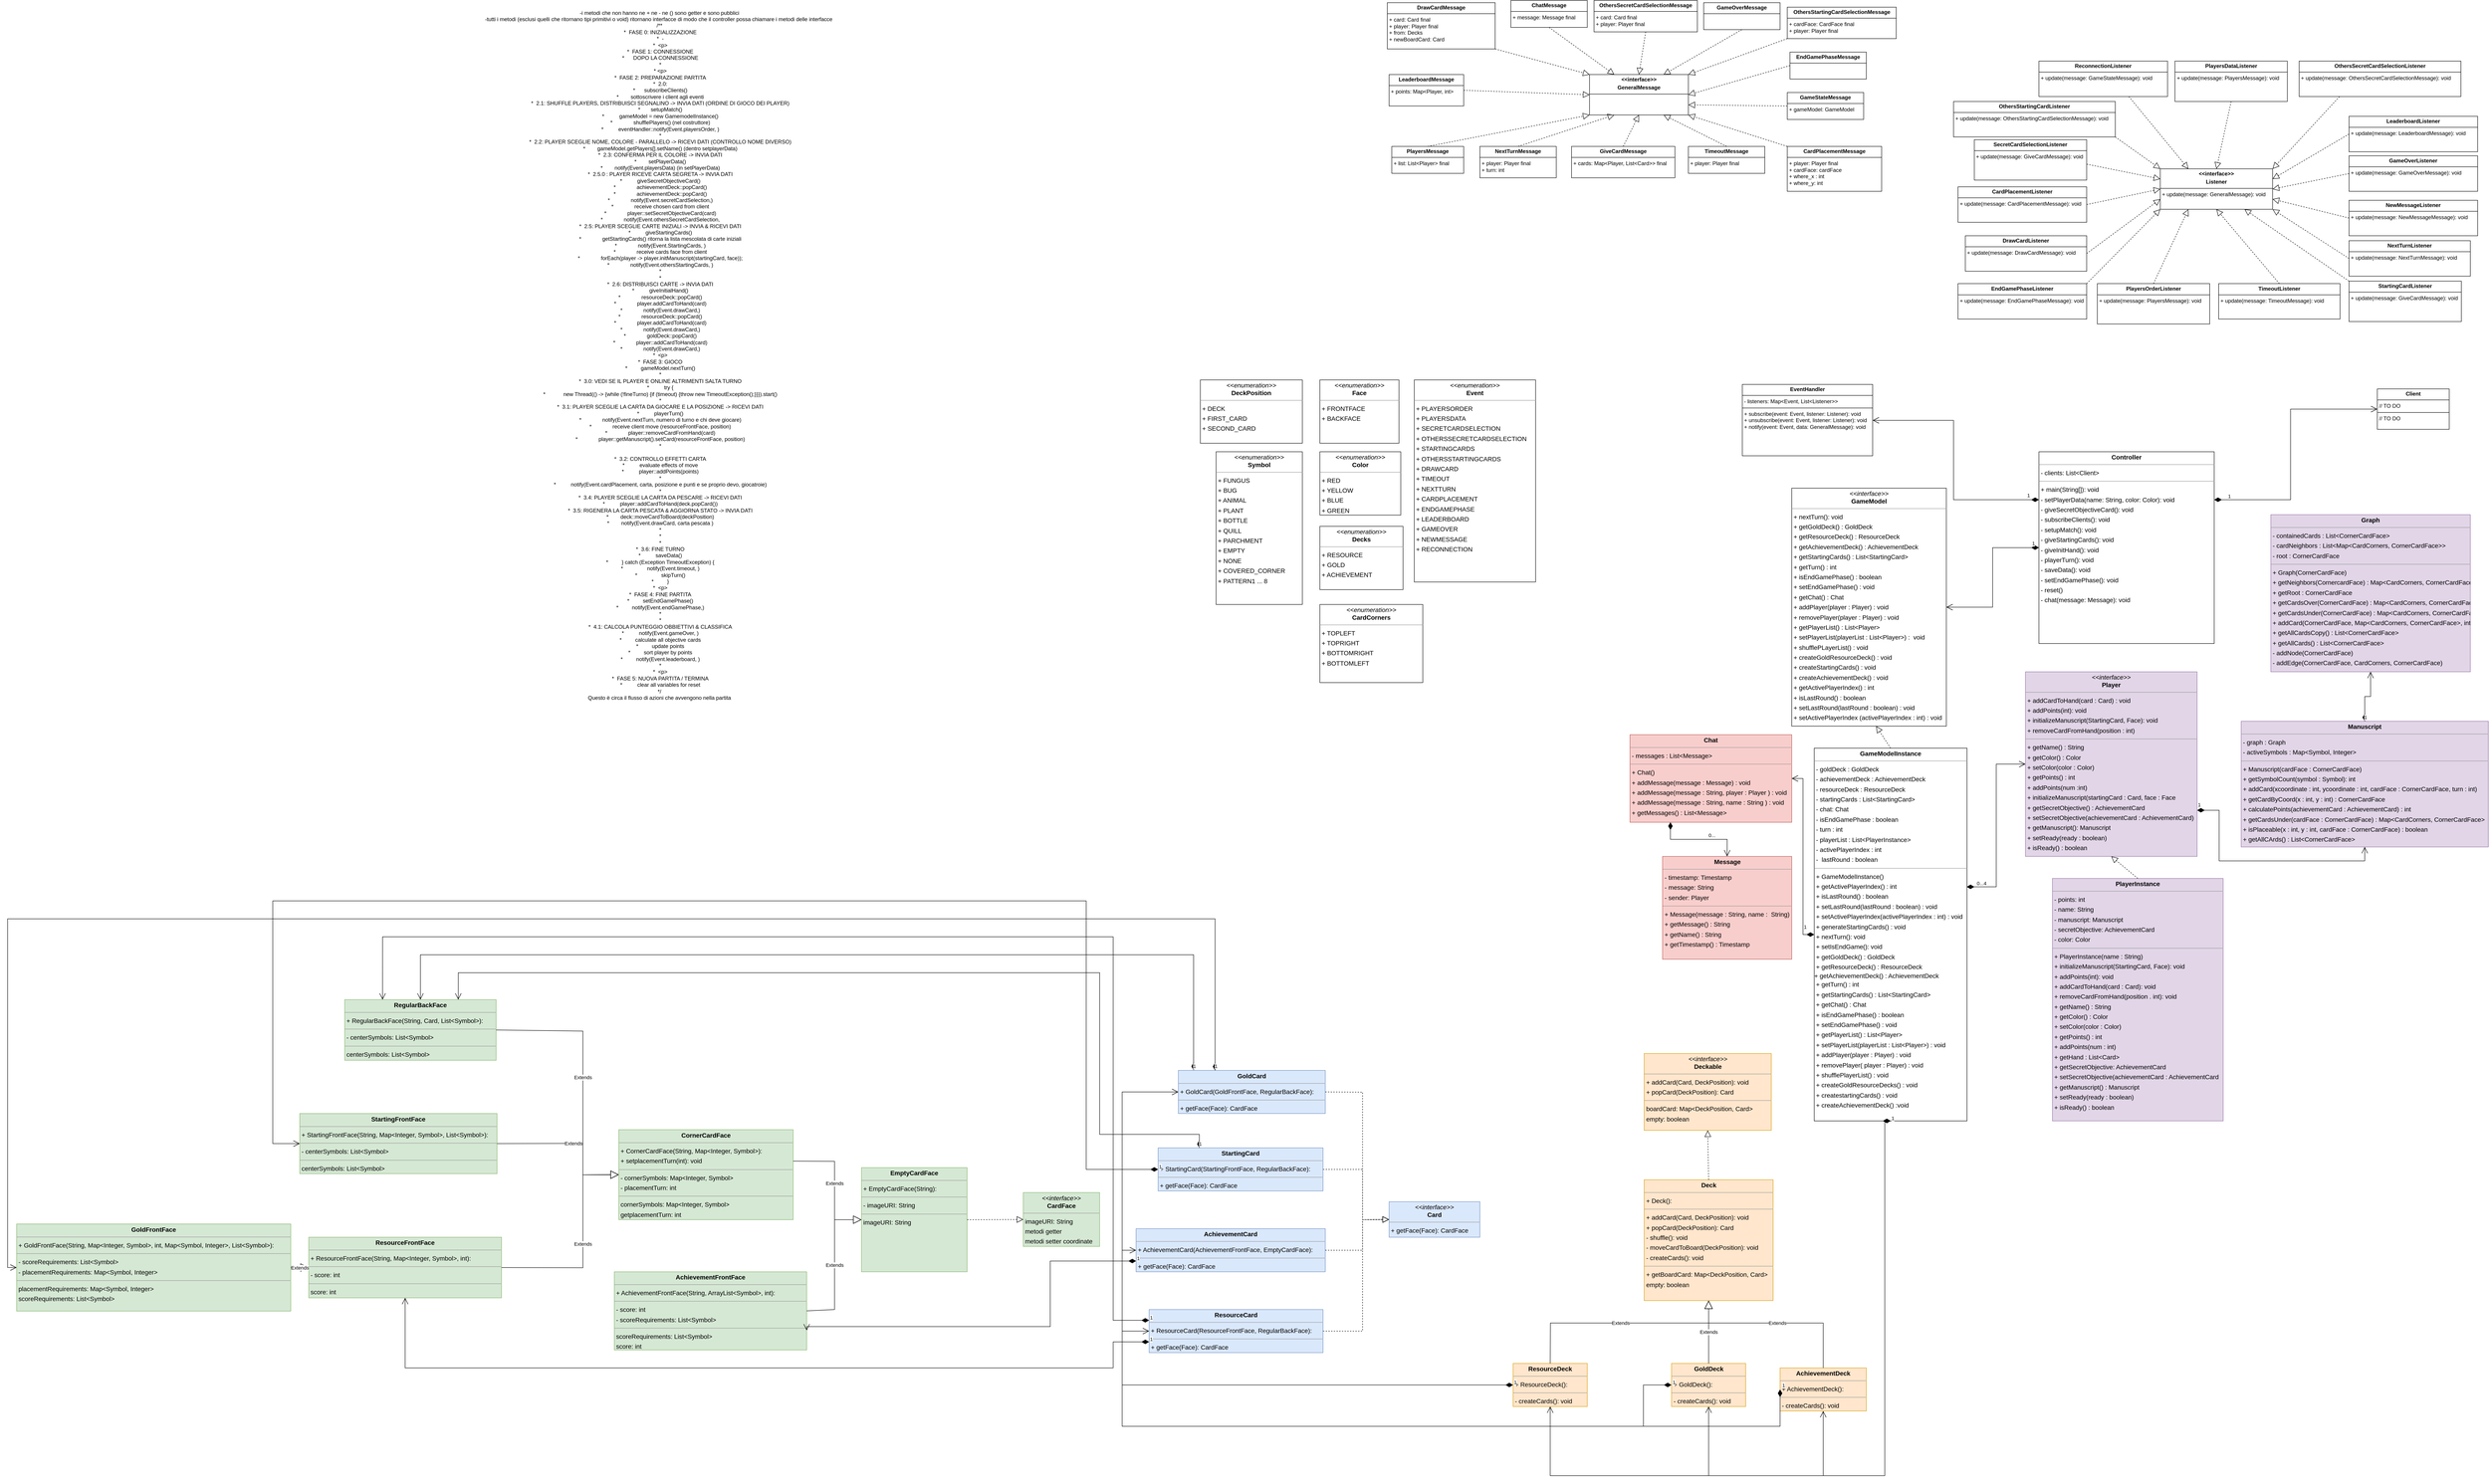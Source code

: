 <mxfile version="24.6.2" type="github">
  <diagram id="CQI6WvTyXqOD8P_kqG3j" name="Pagina-1">
    <mxGraphModel dx="5931" dy="1994" grid="1" gridSize="10" guides="1" tooltips="1" connect="1" arrows="1" fold="1" page="0" pageScale="1" pageWidth="827" pageHeight="1169" background="none" math="0" shadow="0">
      <root>
        <mxCell id="0" />
        <mxCell id="1" parent="0" />
        <mxCell id="node27" value="&lt;p style=&quot;margin:0px;margin-top:4px;text-align:center;&quot;&gt;&lt;b&gt;AchievementCard&lt;/b&gt;&lt;/p&gt;&lt;hr size=&quot;1&quot;/&gt;&lt;p style=&quot;margin:0 0 0 4px;line-height:1.6;&quot;&gt;+ AchievementCard(AchievementFrontFace, EmptyCardFace): &lt;/p&gt;&lt;hr size=&quot;1&quot;/&gt;&lt;p style=&quot;margin:0 0 0 4px;line-height:1.6;&quot;&gt;+ getFace(Face): CardFace&lt;/p&gt;" style="verticalAlign=top;align=left;overflow=fill;fontSize=14;fontFamily=Helvetica;html=1;rounded=0;shadow=0;comic=0;labelBackgroundColor=none;strokeWidth=1;fillColor=#dae8fc;strokeColor=#6c8ebf;" parent="1" vertex="1">
          <mxGeometry x="391" y="2530" width="421" height="96" as="geometry" />
        </mxCell>
        <mxCell id="node3" value="&lt;p style=&quot;margin:0px;margin-top:4px;text-align:center;&quot;&gt;&lt;b&gt;AchievementDeck&lt;/b&gt;&lt;/p&gt;&lt;hr size=&quot;1&quot;/&gt;&lt;p style=&quot;margin:0 0 0 4px;line-height:1.6;&quot;&gt;+ AchievementDeck(): &lt;/p&gt;&lt;hr size=&quot;1&quot;/&gt;&lt;p style=&quot;margin:0 0 0 4px;line-height:1.6;&quot;&gt;- createCards(): void&lt;/p&gt;" style="verticalAlign=top;align=left;overflow=fill;fontSize=14;fontFamily=Helvetica;html=1;rounded=0;shadow=0;comic=0;labelBackgroundColor=none;strokeWidth=1;fillColor=#ffe6cc;strokeColor=#d79b00;" parent="1" vertex="1">
          <mxGeometry x="1824" y="2840" width="192" height="96" as="geometry" />
        </mxCell>
        <mxCell id="node28" value="&lt;p style=&quot;margin:0px;margin-top:4px;text-align:center;&quot;&gt;&lt;b&gt;AchievementFrontFace&lt;/b&gt;&lt;/p&gt;&lt;hr size=&quot;1&quot;&gt;&lt;p style=&quot;margin:0 0 0 4px;line-height:1.6;&quot;&gt;+ AchievementFrontFace(String, ArrayList&amp;lt;Symbol&amp;gt;, int): &lt;/p&gt;&lt;hr size=&quot;1&quot;&gt;&lt;p style=&quot;margin:0 0 0 4px;line-height:1.6;&quot;&gt;- score: int&lt;br&gt;- scoreRequirements: List&amp;lt;Symbol&amp;gt;&lt;/p&gt;&lt;hr size=&quot;1&quot;&gt;&lt;p style=&quot;margin:0 0 0 4px;line-height:1.6;&quot;&gt; scoreRequirements: List&amp;lt;Symbol&amp;gt;&lt;br&gt; score: int&lt;/p&gt;" style="verticalAlign=top;align=left;overflow=fill;fontSize=14;fontFamily=Helvetica;html=1;rounded=0;shadow=0;comic=0;labelBackgroundColor=none;strokeWidth=1;fillColor=#d5e8d4;strokeColor=#82b366;" parent="1" vertex="1">
          <mxGeometry x="-770" y="2626" width="428" height="174" as="geometry" />
        </mxCell>
        <mxCell id="node41" value="&lt;p style=&quot;margin:0px;margin-top:4px;text-align:center;&quot;&gt;&lt;i&gt;&amp;lt;&amp;lt;interface&amp;gt;&amp;gt;&lt;/i&gt;&lt;br/&gt;&lt;b&gt;Card&lt;/b&gt;&lt;/p&gt;&lt;hr size=&quot;1&quot;/&gt;&lt;p style=&quot;margin:0 0 0 4px;line-height:1.6;&quot;&gt;+ getFace(Face): CardFace&lt;/p&gt;" style="verticalAlign=top;align=left;overflow=fill;fontSize=14;fontFamily=Helvetica;html=1;rounded=0;shadow=0;comic=0;labelBackgroundColor=none;strokeWidth=1;fillColor=#dae8fc;strokeColor=#6c8ebf;" parent="1" vertex="1">
          <mxGeometry x="954" y="2470" width="202" height="79" as="geometry" />
        </mxCell>
        <mxCell id="node15" value="&lt;p style=&quot;margin:0px;margin-top:4px;text-align:center;&quot;&gt;&lt;i&gt;&amp;lt;&amp;lt;enumeration&amp;gt;&amp;gt;&lt;/i&gt;&lt;br&gt;&lt;b&gt;CardCorners&lt;/b&gt;&lt;/p&gt;&lt;hr size=&quot;1&quot;&gt;&lt;p style=&quot;margin:0 0 0 4px;line-height:1.6;&quot;&gt;+ TOPLEFT&lt;/p&gt;&lt;p style=&quot;margin:0 0 0 4px;line-height:1.6;&quot;&gt;+ TOPRIGHT&lt;/p&gt;&lt;p style=&quot;margin:0 0 0 4px;line-height:1.6;&quot;&gt;+ BOTTOMRIGHT&lt;/p&gt;&lt;p style=&quot;margin:0 0 0 4px;line-height:1.6;&quot;&gt;+ BOTTOMLEFT&lt;/p&gt;" style="verticalAlign=top;align=left;overflow=fill;fontSize=14;fontFamily=Helvetica;html=1;rounded=0;shadow=0;comic=0;labelBackgroundColor=none;strokeWidth=1;" parent="1" vertex="1">
          <mxGeometry x="800" y="1140" width="229" height="174" as="geometry" />
        </mxCell>
        <mxCell id="node31" value="&lt;p style=&quot;margin:0px;margin-top:4px;text-align:center;&quot;&gt;&lt;i&gt;&amp;lt;&amp;lt;interface&amp;gt;&amp;gt;&lt;/i&gt;&lt;br&gt;&lt;b&gt;CardFace&lt;/b&gt;&lt;/p&gt;&lt;hr size=&quot;1&quot;&gt;&lt;p style=&quot;margin:0 0 0 4px;line-height:1.6;&quot;&gt;imageURI: String&lt;/p&gt;&lt;p style=&quot;margin:0 0 0 4px;line-height:1.6;&quot;&gt;metodi getter&lt;/p&gt;&lt;p style=&quot;margin:0 0 0 4px;line-height:1.6;&quot;&gt;metodi setter coordinate&lt;/p&gt;" style="verticalAlign=top;align=left;overflow=fill;fontSize=14;fontFamily=Helvetica;html=1;rounded=0;shadow=0;comic=0;labelBackgroundColor=none;strokeWidth=1;fillColor=#d5e8d4;strokeColor=#82b366;" parent="1" vertex="1">
          <mxGeometry x="140" y="2449.5" width="170" height="120" as="geometry" />
        </mxCell>
        <mxCell id="node39" value="&lt;p style=&quot;margin:0px;margin-top:4px;text-align:center;&quot;&gt;&lt;b&gt;Chat&lt;/b&gt;&lt;/p&gt;&lt;hr size=&quot;1&quot;&gt;&lt;p style=&quot;margin:0 0 0 4px;line-height:1.6;&quot;&gt;&lt;/p&gt;&lt;p style=&quot;margin:0 0 0 4px;line-height:1.6;&quot;&gt;- messages : List&amp;lt;Message&amp;gt;&lt;/p&gt;&lt;hr size=&quot;1&quot;&gt;&lt;p style=&quot;margin:0 0 0 4px;line-height:1.6;&quot;&gt;+ Chat()&lt;/p&gt;&lt;p style=&quot;margin:0 0 0 4px;line-height:1.6;&quot;&gt;+ addMessage(message : Message) : void&lt;br&gt;+ addMessage(message : String, player : Player ) : void&lt;/p&gt;&lt;p style=&quot;margin:0 0 0 4px;line-height:1.6;&quot;&gt;+ addMessage(message : String, name : String ) : void&lt;br&gt;&lt;/p&gt;&lt;p style=&quot;margin:0 0 0 4px;line-height:1.6;&quot;&gt;+ getMessages() : List&amp;lt;Message&amp;gt;&lt;/p&gt;" style="verticalAlign=top;align=left;overflow=fill;fontSize=14;fontFamily=Helvetica;html=1;rounded=0;shadow=0;comic=0;labelBackgroundColor=none;strokeWidth=1;fillColor=#f8cecc;strokeColor=#b85450;" parent="1" vertex="1">
          <mxGeometry x="1490" y="1430" width="360" height="195" as="geometry" />
        </mxCell>
        <mxCell id="node16" value="&lt;p style=&quot;margin:0px;margin-top:4px;text-align:center;&quot;&gt;&lt;i&gt;&amp;lt;&amp;lt;enumeration&amp;gt;&amp;gt;&lt;/i&gt;&lt;br&gt;&lt;b&gt;Color&lt;/b&gt;&lt;/p&gt;&lt;hr size=&quot;1&quot;&gt;&lt;p style=&quot;margin:0 0 0 4px;line-height:1.6;&quot;&gt;+ RED&lt;/p&gt;&lt;p style=&quot;margin:0 0 0 4px;line-height:1.6;&quot;&gt;+ YELLOW&lt;/p&gt;&lt;p style=&quot;margin:0 0 0 4px;line-height:1.6;&quot;&gt;+ BLUE&lt;/p&gt;&lt;p style=&quot;margin:0 0 0 4px;line-height:1.6;&quot;&gt;+ GREEN&lt;/p&gt;" style="verticalAlign=top;align=left;overflow=fill;fontSize=14;fontFamily=Helvetica;html=1;rounded=0;shadow=0;comic=0;labelBackgroundColor=none;strokeWidth=1;" parent="1" vertex="1">
          <mxGeometry x="800" y="800" width="180" height="141" as="geometry" />
        </mxCell>
        <mxCell id="node5" value="&lt;p style=&quot;margin:0px;margin-top:4px;text-align:center;&quot;&gt;&lt;b&gt;CornerCardFace&lt;/b&gt;&lt;/p&gt;&lt;hr size=&quot;1&quot;&gt;&lt;p style=&quot;margin:0 0 0 4px;line-height:1.6;&quot;&gt;+ CornerCardFace(String, Map&amp;lt;Integer, Symbol&amp;gt;): &lt;/p&gt;&lt;p style=&quot;margin:0 0 0 4px;line-height:1.6;&quot;&gt;+ setplacementTurn(int): void&lt;/p&gt;&lt;hr size=&quot;1&quot;&gt;&lt;p style=&quot;margin:0 0 0 4px;line-height:1.6;&quot;&gt;- cornerSymbols: Map&amp;lt;Integer, Symbol&amp;gt;&lt;/p&gt;&lt;p style=&quot;margin:0 0 0 4px;line-height:1.6;&quot;&gt;- placementTurn: int&amp;nbsp;&lt;br&gt;&lt;/p&gt;&lt;hr size=&quot;1&quot;&gt;&lt;p style=&quot;margin:0 0 0 4px;line-height:1.6;&quot;&gt; cornerSymbols: Map&amp;lt;Integer, Symbol&amp;gt;&lt;/p&gt;&lt;p style=&quot;margin:0 0 0 4px;line-height:1.6;&quot;&gt;getplacementTurn: int&lt;/p&gt;&lt;p style=&quot;margin:0 0 0 4px;line-height:1.6;&quot;&gt;&lt;br&gt;&lt;/p&gt;" style="verticalAlign=top;align=left;overflow=fill;fontSize=14;fontFamily=Helvetica;html=1;rounded=0;shadow=0;comic=0;labelBackgroundColor=none;strokeWidth=1;fillColor=#d5e8d4;strokeColor=#82b366;" parent="1" vertex="1">
          <mxGeometry x="-760" y="2309.5" width="388" height="200.5" as="geometry" />
        </mxCell>
        <mxCell id="node1" value="&lt;p style=&quot;margin:0px;margin-top:4px;text-align:center;&quot;&gt;&lt;b&gt;Deck&lt;/b&gt;&lt;/p&gt;&lt;hr size=&quot;1&quot;&gt;&lt;p style=&quot;margin:0 0 0 4px;line-height:1.6;&quot;&gt;+ Deck(): &lt;/p&gt;&lt;hr size=&quot;1&quot;&gt;&lt;p style=&quot;margin:0 0 0 4px;line-height:1.6;&quot;&gt;+ addCard(Card, DeckPosition): void&lt;br&gt;+ popCard(DeckPosition): Card&lt;br&gt;- shuffle(): void&lt;br&gt;- moveCardToBoard(DeckPosition): void&lt;br&gt;- createCards(): void&lt;/p&gt;&lt;hr size=&quot;1&quot;&gt;&lt;p style=&quot;margin:0 0 0 4px;line-height:1.6;&quot;&gt;+ getBoardCard: Map&amp;lt;DeckPosition, Card&amp;gt;&lt;br&gt; empty: boolean&lt;/p&gt;" style="verticalAlign=top;align=left;overflow=fill;fontSize=14;fontFamily=Helvetica;html=1;rounded=0;shadow=0;comic=0;labelBackgroundColor=none;strokeWidth=1;fillColor=#ffe6cc;strokeColor=#d79b00;" parent="1" vertex="1">
          <mxGeometry x="1521.5" y="2421" width="287" height="269" as="geometry" />
        </mxCell>
        <mxCell id="node12" value="&lt;p style=&quot;margin:0px;margin-top:4px;text-align:center;&quot;&gt;&lt;i&gt;&amp;lt;&amp;lt;enumeration&amp;gt;&amp;gt;&lt;/i&gt;&lt;br&gt;&lt;b&gt;DeckPosition&lt;/b&gt;&lt;/p&gt;&lt;hr size=&quot;1&quot;&gt;&lt;p style=&quot;margin:0 0 0 4px;line-height:1.6;&quot;&gt;+ DECK&lt;/p&gt;&lt;p style=&quot;margin:0 0 0 4px;line-height:1.6;&quot;&gt;+ FIRST_CARD&lt;/p&gt;&lt;p style=&quot;margin:0 0 0 4px;line-height:1.6;&quot;&gt;+ SECOND_CARD&lt;/p&gt;" style="verticalAlign=top;align=left;overflow=fill;fontSize=14;fontFamily=Helvetica;html=1;rounded=0;shadow=0;comic=0;labelBackgroundColor=none;strokeWidth=1;" parent="1" vertex="1">
          <mxGeometry x="534" y="640" width="227" height="141" as="geometry" />
        </mxCell>
        <mxCell id="node33" value="&lt;p style=&quot;margin:0px;margin-top:4px;text-align:center;&quot;&gt;&lt;i&gt;&amp;lt;&amp;lt;interface&amp;gt;&amp;gt;&lt;/i&gt;&lt;br/&gt;&lt;b&gt;Deckable&lt;/b&gt;&lt;/p&gt;&lt;hr size=&quot;1&quot;/&gt;&lt;p style=&quot;margin:0 0 0 4px;line-height:1.6;&quot;&gt;+ addCard(Card, DeckPosition): void&lt;br/&gt;+ popCard(DeckPosition): Card&lt;/p&gt;&lt;hr size=&quot;1&quot;/&gt;&lt;p style=&quot;margin:0 0 0 4px;line-height:1.6;&quot;&gt; boardCard: Map&amp;lt;DeckPosition, Card&amp;gt;&lt;br/&gt; empty: boolean&lt;/p&gt;" style="verticalAlign=top;align=left;overflow=fill;fontSize=14;fontFamily=Helvetica;html=1;rounded=0;shadow=0;comic=0;labelBackgroundColor=none;strokeWidth=1;fillColor=#ffe6cc;strokeColor=#d79b00;" parent="1" vertex="1">
          <mxGeometry x="1521.5" y="2140" width="283" height="171" as="geometry" />
        </mxCell>
        <mxCell id="node0" value="&lt;p style=&quot;margin:0px;margin-top:4px;text-align:center;&quot;&gt;&lt;i&gt;&amp;lt;&amp;lt;enumeration&amp;gt;&amp;gt;&lt;/i&gt;&lt;br&gt;&lt;b&gt;Decks&lt;/b&gt;&lt;/p&gt;&lt;hr size=&quot;1&quot;&gt;&lt;p style=&quot;margin:0 0 0 4px;line-height:1.6;&quot;&gt;+ RESOURCE&lt;/p&gt;&lt;p style=&quot;margin:0 0 0 4px;line-height:1.6;&quot;&gt;+ GOLD&lt;/p&gt;&lt;p style=&quot;margin:0 0 0 4px;line-height:1.6;&quot;&gt;+ ACHIEVEMENT&lt;/p&gt;" style="verticalAlign=top;align=left;overflow=fill;fontSize=14;fontFamily=Helvetica;html=1;rounded=0;shadow=0;comic=0;labelBackgroundColor=none;strokeWidth=1;" parent="1" vertex="1">
          <mxGeometry x="800" y="966" width="185" height="141" as="geometry" />
        </mxCell>
        <mxCell id="node6" value="&lt;p style=&quot;margin:0px;margin-top:4px;text-align:center;&quot;&gt;&lt;b&gt;EmptyCardFace&lt;/b&gt;&lt;/p&gt;&lt;hr size=&quot;1&quot;&gt;&lt;p style=&quot;margin:0 0 0 4px;line-height:1.6;&quot;&gt;+ EmptyCardFace(String): &lt;/p&gt;&lt;hr size=&quot;1&quot;&gt;&lt;p style=&quot;margin:0 0 0 4px;line-height:1.6;&quot;&gt;- imageURI: String&lt;/p&gt;&lt;hr size=&quot;1&quot;&gt;&lt;p style=&quot;margin:0 0 0 4px;line-height:1.6;&quot;&gt;imageURI: String&lt;/p&gt;" style="verticalAlign=top;align=left;overflow=fill;fontSize=14;fontFamily=Helvetica;html=1;rounded=0;shadow=0;comic=0;labelBackgroundColor=none;strokeWidth=1;fillColor=#d5e8d4;strokeColor=#82b366;" parent="1" vertex="1">
          <mxGeometry x="-220" y="2394" width="235" height="232" as="geometry" />
        </mxCell>
        <mxCell id="node32" value="&lt;p style=&quot;margin:0px;margin-top:4px;text-align:center;&quot;&gt;&lt;i&gt;&amp;lt;&amp;lt;enumeration&amp;gt;&amp;gt;&lt;/i&gt;&lt;br&gt;&lt;b&gt;Face&lt;/b&gt;&lt;/p&gt;&lt;hr size=&quot;1&quot;&gt;&lt;p style=&quot;margin:0 0 0 4px;line-height:1.6;&quot;&gt;+ FRONTFACE&lt;/p&gt;&lt;p style=&quot;margin:0 0 0 4px;line-height:1.6;&quot;&gt;+ BACKFACE&lt;/p&gt;" style="verticalAlign=top;align=left;overflow=fill;fontSize=14;fontFamily=Helvetica;html=1;rounded=0;shadow=0;comic=0;labelBackgroundColor=none;strokeWidth=1;" parent="1" vertex="1">
          <mxGeometry x="800" y="640" width="176" height="141" as="geometry" />
        </mxCell>
        <mxCell id="node13" value="&lt;p style=&quot;margin:0px;margin-top:4px;text-align:center;&quot;&gt;&lt;i&gt;&amp;lt;&amp;lt;interface&amp;gt;&amp;gt;&lt;/i&gt;&lt;br&gt;&lt;b&gt;GameModel&lt;/b&gt;&lt;/p&gt;&lt;hr size=&quot;1&quot;&gt;&lt;p style=&quot;margin:0 0 0 4px;line-height:1.6;&quot;&gt;+ nextTurn(): void&lt;/p&gt;&lt;p style=&quot;margin: 0px 0px 0px 4px; line-height: 1.6;&quot;&gt;+ getGoldDeck() : GoldDeck&lt;/p&gt;&lt;p style=&quot;margin: 0px 0px 0px 4px; line-height: 1.6;&quot;&gt;+ getResourceDeck() : ResourceDeck&lt;br&gt;+ getAchievementDeck() : AchievementDeck&lt;br&gt;+ getStartingCards() : List&amp;lt;StartingCard&amp;gt;&lt;/p&gt;&lt;p style=&quot;margin: 0px 0px 0px 4px; line-height: 1.6;&quot;&gt;+ getTurn() : int&lt;br&gt;&lt;/p&gt;&lt;p style=&quot;margin:0 0 0 4px;line-height:1.6;&quot;&gt;+ isEndGamePhase() : boolean&lt;/p&gt;&lt;p style=&quot;margin:0 0 0 4px;line-height:1.6;&quot;&gt;+ setEndGamePhase() : void&lt;br&gt;&lt;/p&gt;&lt;p style=&quot;margin:0 0 0 4px;line-height:1.6;&quot;&gt;+ getChat() : Chat&lt;br&gt;&lt;/p&gt;&lt;p style=&quot;margin:0 0 0 4px;line-height:1.6;&quot;&gt;+ addPlayer(player : Player) : void&lt;/p&gt;&lt;p style=&quot;margin:0 0 0 4px;line-height:1.6;&quot;&gt;+ removePlayer(player : Player) : void&lt;/p&gt;&lt;p style=&quot;margin:0 0 0 4px;line-height:1.6;&quot;&gt;+ getPlayerList() : List&amp;lt;Player&amp;gt;&lt;/p&gt;&lt;p style=&quot;margin:0 0 0 4px;line-height:1.6;&quot;&gt;+ setPlayerList(playerList : List&amp;lt;Player&amp;gt;) :&amp;nbsp; void&lt;/p&gt;&lt;p style=&quot;margin:0 0 0 4px;line-height:1.6;&quot;&gt;+ shufflePLayerList() : void&lt;/p&gt;&lt;p style=&quot;margin:0 0 0 4px;line-height:1.6;&quot;&gt;+ createGoldResourceDeck() : void&lt;/p&gt;&lt;p style=&quot;margin:0 0 0 4px;line-height:1.6;&quot;&gt;+ createStartingCards() : void&lt;/p&gt;&lt;p style=&quot;margin:0 0 0 4px;line-height:1.6;&quot;&gt;+ createAchievementDeck() : void&lt;/p&gt;&lt;p style=&quot;margin:0 0 0 4px;line-height:1.6;&quot;&gt;+ getActivePlayerIndex() : int&lt;/p&gt;&lt;p style=&quot;margin:0 0 0 4px;line-height:1.6;&quot;&gt;+ isLastRound() : boolean&lt;/p&gt;&lt;p style=&quot;margin:0 0 0 4px;line-height:1.6;&quot;&gt;+ setLastRound(lastRound : boolean) : void&lt;/p&gt;&lt;p style=&quot;margin:0 0 0 4px;line-height:1.6;&quot;&gt;+ setActivePlayerIndex (activePlayerIndex : int) : void&lt;/p&gt;" style="verticalAlign=top;align=left;overflow=fill;fontSize=14;fontFamily=Helvetica;html=1;rounded=0;shadow=0;comic=0;labelBackgroundColor=none;strokeWidth=1;" parent="1" vertex="1">
          <mxGeometry x="1850" y="881" width="344" height="530" as="geometry" />
        </mxCell>
        <mxCell id="node10" value="&lt;p style=&quot;margin:0px;margin-top:4px;text-align:center;&quot;&gt;&lt;b&gt;GameModelInstance&lt;/b&gt;&lt;/p&gt;&lt;hr size=&quot;1&quot;&gt;&lt;p style=&quot;margin:0 0 0 4px;line-height:1.6;&quot;&gt;- goldDeck : GoldDeck&lt;br&gt;- achievementDeck : AchievementDeck&lt;/p&gt;&lt;p style=&quot;margin:0 0 0 4px;line-height:1.6;&quot;&gt;- resourceDeck : ResourceDeck&lt;/p&gt;&lt;p style=&quot;margin:0 0 0 4px;line-height:1.6;&quot;&gt;- startingCards : List&amp;lt;StartingCard&amp;gt;&lt;br&gt;- chat: Chat&lt;br&gt;- isEndGamePhase : boolean&lt;br&gt;- turn : int&lt;/p&gt;&lt;p style=&quot;margin:0 0 0 4px;line-height:1.6;&quot;&gt;- playerList : List&amp;lt;PlayerInstance&amp;gt;&lt;/p&gt;&lt;p style=&quot;margin:0 0 0 4px;line-height:1.6;&quot;&gt;- activePlayerIndex : int&lt;/p&gt;&lt;p style=&quot;margin:0 0 0 4px;line-height:1.6;&quot;&gt;-&amp;nbsp; lastRound : boolean&lt;/p&gt;&lt;hr size=&quot;1&quot;&gt;&lt;p style=&quot;margin:0 0 0 4px;line-height:1.6;&quot;&gt;+ GameModelInstance()&amp;nbsp;&lt;br&gt;&lt;/p&gt;&lt;p style=&quot;margin:0 0 0 4px;line-height:1.6;&quot;&gt;+ getActivePlayerIndex() : int&lt;/p&gt;&lt;p style=&quot;margin:0 0 0 4px;line-height:1.6;&quot;&gt;+ isLastRound() : boolean&lt;/p&gt;&lt;p style=&quot;margin:0 0 0 4px;line-height:1.6;&quot;&gt;+ setLastRound(lastRound : boolean) : void&lt;/p&gt;&lt;p style=&quot;margin:0 0 0 4px;line-height:1.6;&quot;&gt;+ setActivePlayerIndex(activePlayerIndex : int) : void&lt;/p&gt;&lt;p style=&quot;margin:0 0 0 4px;line-height:1.6;&quot;&gt;+ generateStartingCards() : void&lt;/p&gt;&lt;p style=&quot;margin:0 0 0 4px;line-height:1.6;&quot;&gt;+ nextTurn(): void&lt;/p&gt;&lt;p style=&quot;margin:0 0 0 4px;line-height:1.6;&quot;&gt;+ setIsEndGame(): void&lt;/p&gt;&lt;p style=&quot;margin:0 0 0 4px;line-height:1.6;&quot;&gt;+ getGoldDeck() : GoldDeck&lt;/p&gt;&lt;p style=&quot;margin:0 0 0 4px;line-height:1.6;&quot;&gt;&lt;span style=&quot;background-color: initial;&quot;&gt;+ getResourceDeck() : ResourceDeck&lt;/span&gt;&lt;/p&gt;+ getAchievementDeck() : AchievementDeck&lt;p style=&quot;margin:0 0 0 4px;line-height:1.6;&quot;&gt;&lt;span style=&quot;background-color: initial;&quot;&gt;+ getTurn() : int&lt;/span&gt;&lt;br&gt;&lt;/p&gt;&lt;p style=&quot;margin:0 0 0 4px;line-height:1.6;&quot;&gt;+ getStartingCards() : List&amp;lt;StartingCard&amp;gt;&lt;br&gt;+ getChat() : Chat&lt;br&gt;+ isEndGamePhase() : boolean&lt;br&gt;&lt;/p&gt;&lt;p style=&quot;margin:0 0 0 4px;line-height:1.6;&quot;&gt;+ setEndGamePhase() : void&lt;/p&gt;&lt;p style=&quot;margin:0 0 0 4px;line-height:1.6;&quot;&gt;+ getPlayerList() : List&amp;lt;Player&amp;gt;&lt;/p&gt;&lt;p style=&quot;margin:0 0 0 4px;line-height:1.6;&quot;&gt;+ setPlayerList(playerList : List&amp;lt;Player&amp;gt;) : void&lt;/p&gt;&lt;p style=&quot;margin:0 0 0 4px;line-height:1.6;&quot;&gt;+ addPlayer(player : Player) : void&lt;/p&gt;&lt;p style=&quot;margin:0 0 0 4px;line-height:1.6;&quot;&gt;+ removePlayer( player : Player) : void&lt;/p&gt;&lt;p style=&quot;margin:0 0 0 4px;line-height:1.6;&quot;&gt;+ shufflePlayerList() : void&lt;/p&gt;&lt;p style=&quot;margin:0 0 0 4px;line-height:1.6;&quot;&gt;+ createGoldResourceDecks() : void&lt;/p&gt;&lt;p style=&quot;margin:0 0 0 4px;line-height:1.6;&quot;&gt;+ createstartingCards() : void&lt;/p&gt;&lt;p style=&quot;margin:0 0 0 4px;line-height:1.6;&quot;&gt;+ createAchievementDeck() :void&lt;/p&gt;" style="verticalAlign=top;align=left;overflow=fill;fontSize=14;fontFamily=Helvetica;html=1;rounded=0;shadow=0;comic=0;labelBackgroundColor=none;strokeWidth=1;" parent="1" vertex="1">
          <mxGeometry x="1900" y="1460" width="340" height="830" as="geometry" />
        </mxCell>
        <mxCell id="node40" value="&lt;p style=&quot;margin:0px;margin-top:4px;text-align:center;&quot;&gt;&lt;b&gt;GoldCard&lt;/b&gt;&lt;/p&gt;&lt;hr size=&quot;1&quot;/&gt;&lt;p style=&quot;margin:0 0 0 4px;line-height:1.6;&quot;&gt;+ GoldCard(GoldFrontFace, RegularBackFace): &lt;/p&gt;&lt;hr size=&quot;1&quot;/&gt;&lt;p style=&quot;margin:0 0 0 4px;line-height:1.6;&quot;&gt;+ getFace(Face): CardFace&lt;/p&gt;" style="verticalAlign=top;align=left;overflow=fill;fontSize=14;fontFamily=Helvetica;html=1;rounded=0;shadow=0;comic=0;labelBackgroundColor=none;strokeWidth=1;fillColor=#dae8fc;strokeColor=#6c8ebf;" parent="1" vertex="1">
          <mxGeometry x="485" y="2177.5" width="327" height="96" as="geometry" />
        </mxCell>
        <mxCell id="node30" value="&lt;p style=&quot;margin:0px;margin-top:4px;text-align:center;&quot;&gt;&lt;b&gt;GoldDeck&lt;/b&gt;&lt;/p&gt;&lt;hr size=&quot;1&quot;/&gt;&lt;p style=&quot;margin:0 0 0 4px;line-height:1.6;&quot;&gt;+ GoldDeck(): &lt;/p&gt;&lt;hr size=&quot;1&quot;/&gt;&lt;p style=&quot;margin:0 0 0 4px;line-height:1.6;&quot;&gt;- createCards(): void&lt;/p&gt;" style="verticalAlign=top;align=left;overflow=fill;fontSize=14;fontFamily=Helvetica;html=1;rounded=0;shadow=0;comic=0;labelBackgroundColor=none;strokeWidth=1;fillColor=#ffe6cc;strokeColor=#d79b00;" parent="1" vertex="1">
          <mxGeometry x="1582.5" y="2830" width="165" height="96" as="geometry" />
        </mxCell>
        <mxCell id="node37" value="&lt;p style=&quot;margin:0px;margin-top:4px;text-align:center;&quot;&gt;&lt;b&gt;GoldFrontFace&lt;/b&gt;&lt;/p&gt;&lt;hr size=&quot;1&quot;&gt;&lt;p style=&quot;margin:0 0 0 4px;line-height:1.6;&quot;&gt;+ GoldFrontFace(String, Map&amp;lt;Integer, Symbol&amp;gt;, int, Map&amp;lt;Symbol, Integer&amp;gt;, List&amp;lt;Symbol&amp;gt;): &lt;/p&gt;&lt;hr size=&quot;1&quot;&gt;&lt;p style=&quot;margin:0 0 0 4px;line-height:1.6;&quot;&gt;- scoreRequirements: List&amp;lt;Symbol&amp;gt;&lt;br&gt;- placementRequirements: Map&amp;lt;Symbol, Integer&amp;gt;&lt;/p&gt;&lt;hr size=&quot;1&quot;&gt;&lt;p style=&quot;margin:0 0 0 4px;line-height:1.6;&quot;&gt; placementRequirements: Map&amp;lt;Symbol, Integer&amp;gt;&lt;br&gt; scoreRequirements: List&amp;lt;Symbol&amp;gt;&lt;/p&gt;" style="verticalAlign=top;align=left;overflow=fill;fontSize=14;fontFamily=Helvetica;html=1;rounded=0;shadow=0;comic=0;labelBackgroundColor=none;strokeWidth=1;fillColor=#d5e8d4;strokeColor=#82b366;" parent="1" vertex="1">
          <mxGeometry x="-2100" y="2519.5" width="610" height="194" as="geometry" />
        </mxCell>
        <mxCell id="node26" value="&lt;p style=&quot;margin:0px;margin-top:4px;text-align:center;&quot;&gt;&lt;b&gt;Graph&lt;/b&gt;&lt;/p&gt;&lt;hr size=&quot;1&quot;&gt;&lt;p style=&quot;margin:0 0 0 4px;line-height:1.6;&quot;&gt;- containedCards : List&amp;lt;CornerCardFace&amp;gt;&lt;/p&gt;&lt;p style=&quot;margin:0 0 0 4px;line-height:1.6;&quot;&gt;- cardNeighbors : List&amp;lt;Map&amp;lt;CardCorners, CornerCardFace&amp;gt;&amp;gt;&lt;/p&gt;&lt;p style=&quot;margin:0 0 0 4px;line-height:1.6;&quot;&gt;- root : CornerCardFace&lt;/p&gt;&lt;hr size=&quot;1&quot;&gt;&lt;p style=&quot;margin:0 0 0 4px;line-height:1.6;&quot;&gt;+ Graph(CornerCardFace)&lt;/p&gt;&lt;p style=&quot;margin:0 0 0 4px;line-height:1.6;&quot;&gt;+ getNeighbors(CornercardFace) : Map&amp;lt;CardCorners, CornerCardFace&amp;gt;&amp;gt;&lt;br&gt;&lt;/p&gt;&lt;p style=&quot;margin:0 0 0 4px;line-height:1.6;&quot;&gt;+ getRoot : CornerCardFace&lt;/p&gt;&lt;p style=&quot;margin:0 0 0 4px;line-height:1.6;&quot;&gt;+ getCardsOver(CornerCardFace) : Map&amp;lt;CardCorners, CornerCardFace&amp;gt;&lt;/p&gt;&lt;p style=&quot;margin:0 0 0 4px;line-height:1.6;&quot;&gt;+ getCardsUnder(CornerCardFace) : Map&amp;lt;CardCorners, CornerCardFace&amp;gt;&lt;br&gt;&lt;/p&gt;&lt;p style=&quot;margin:0 0 0 4px;line-height:1.6;&quot;&gt;+ addCard(CornerCardFace, Map&amp;lt;CardCorners, CornerCardFace&amp;gt;, int)&lt;/p&gt;&lt;p style=&quot;margin:0 0 0 4px;line-height:1.6;&quot;&gt;+ getAllCardsCopy() : List&amp;lt;CornerCardFace&amp;gt;&lt;/p&gt;&lt;p style=&quot;margin:0 0 0 4px;line-height:1.6;&quot;&gt;+ getAllCards() : List&amp;lt;CornerCardFace&amp;gt;&lt;/p&gt;&lt;p style=&quot;margin:0 0 0 4px;line-height:1.6;&quot;&gt;- addNode(CornerCardFace)&lt;/p&gt;&lt;p style=&quot;margin:0 0 0 4px;line-height:1.6;&quot;&gt;- addEdge(CornerCardFace, CardCorners, CornerCardFace)&lt;/p&gt;" style="verticalAlign=top;align=left;overflow=fill;fontSize=14;fontFamily=Helvetica;html=1;rounded=0;shadow=0;comic=0;labelBackgroundColor=none;strokeWidth=1;fillColor=#e1d5e7;strokeColor=#9673a6;" parent="1" vertex="1">
          <mxGeometry x="2916" y="940" width="444" height="350" as="geometry" />
        </mxCell>
        <mxCell id="node38" value="&lt;p style=&quot;margin:0px;margin-top:4px;text-align:center;&quot;&gt;&lt;b&gt;Manuscript&lt;/b&gt;&lt;/p&gt;&lt;hr size=&quot;1&quot;&gt;&lt;p style=&quot;margin:0 0 0 4px;line-height:1.6;&quot;&gt;- graph : Graph&lt;/p&gt;&lt;p style=&quot;margin:0 0 0 4px;line-height:1.6;&quot;&gt;- activeSymbols : Map&amp;lt;Symbol, Integer&amp;gt;&lt;/p&gt;&lt;hr size=&quot;1&quot;&gt;&lt;p style=&quot;margin:0 0 0 4px;line-height:1.6;&quot;&gt;+ Manuscript(cardFace : CornerCardFace)&lt;/p&gt;&lt;p style=&quot;margin:0 0 0 4px;line-height:1.6;&quot;&gt;+ getSymbolCount(symbol : Symbol): int&lt;br&gt;+ addCard(xcoordinate : int, ycoordinate : int, cardFace : CornerCardFace, turn : int)&lt;br&gt;&lt;/p&gt;&lt;p style=&quot;margin:0 0 0 4px;line-height:1.6;&quot;&gt;+ getCardByCoord(x : int, y : int) : CornerCardFace&lt;/p&gt;&lt;p style=&quot;margin:0 0 0 4px;line-height:1.6;&quot;&gt;+ calculatePoints(achievementCard : AchievementCard) : int&lt;/p&gt;&lt;p style=&quot;margin:0 0 0 4px;line-height:1.6;&quot;&gt;+ getCardsUnder(cardFace : CornerCardFace) : Map&amp;lt;CardCorners, CornerCardFace&amp;gt;&lt;/p&gt;&lt;p style=&quot;margin:0 0 0 4px;line-height:1.6;&quot;&gt;+ isPlaceable(x : int, y : int, cardFace : CornerCardFace) : boolean&lt;/p&gt;&lt;p style=&quot;margin:0 0 0 4px;line-height:1.6;&quot;&gt;+ getAllCArds() : List&amp;lt;CornerCardFace&amp;gt;&lt;/p&gt;" style="verticalAlign=top;align=left;overflow=fill;fontSize=14;fontFamily=Helvetica;html=1;rounded=0;shadow=0;comic=0;labelBackgroundColor=none;strokeWidth=1;fillColor=#e1d5e7;strokeColor=#9673a6;" parent="1" vertex="1">
          <mxGeometry x="2850" y="1400" width="550" height="280" as="geometry" />
        </mxCell>
        <mxCell id="node20" value="&lt;p style=&quot;margin:0px;margin-top:4px;text-align:center;&quot;&gt;&lt;b&gt;Message&lt;/b&gt;&lt;/p&gt;&lt;hr size=&quot;1&quot;&gt;&lt;p style=&quot;margin:0 0 0 4px;line-height:1.6;&quot;&gt;- timestamp: Timestamp&lt;br&gt;- message: String&lt;br&gt;- sender: Player&lt;/p&gt;&lt;hr size=&quot;1&quot;&gt;&lt;p style=&quot;margin:0 0 0 4px;line-height:1.6;&quot;&gt;+ Message(message : String, name :&amp;nbsp; String)&lt;br&gt;&lt;/p&gt;&lt;p style=&quot;margin:0 0 0 4px;line-height:1.6;&quot;&gt;+ getMessage() : String&lt;br&gt;+ getName() : String&lt;br&gt;+ getTimestamp() : Timestamp&lt;/p&gt;" style="verticalAlign=top;align=left;overflow=fill;fontSize=14;fontFamily=Helvetica;html=1;rounded=0;shadow=0;comic=0;labelBackgroundColor=none;strokeWidth=1;fillColor=#f8cecc;strokeColor=#b85450;" parent="1" vertex="1">
          <mxGeometry x="1562.5" y="1701" width="287.5" height="229" as="geometry" />
        </mxCell>
        <mxCell id="node19" value="&lt;p style=&quot;margin:0px;margin-top:4px;text-align:center;&quot;&gt;&lt;i&gt;&amp;lt;&amp;lt;interface&amp;gt;&amp;gt;&lt;/i&gt;&lt;br&gt;&lt;b&gt;Player&lt;/b&gt;&lt;/p&gt;&lt;hr size=&quot;1&quot;&gt;&lt;p style=&quot;margin:0 0 0 4px;line-height:1.6;&quot;&gt;+ addCardToHand(card : Card) : void&amp;nbsp;&lt;br&gt;+ addPoints(int): void&lt;br&gt;+ initializeManuscript(StartingCard, Face): void&lt;br&gt;+ removeCardFromHand(position : int)&lt;/p&gt;&lt;hr size=&quot;1&quot;&gt;&lt;p style=&quot;margin:0 0 0 4px;line-height:1.6;&quot;&gt;+ getName() : String&lt;br&gt;+ getColor() : Color&lt;/p&gt;&lt;p style=&quot;margin:0 0 0 4px;line-height:1.6;&quot;&gt;+ setColor(color : Color)&lt;br&gt;+ getPoints() : int&lt;/p&gt;&lt;p style=&quot;margin:0 0 0 4px;line-height:1.6;&quot;&gt;+ addPoints(num :int)&lt;/p&gt;&lt;p style=&quot;margin:0 0 0 4px;line-height:1.6;&quot;&gt;+ initializeManuscript(startingCard : Card, face : Face&lt;br&gt;+ getSecretObjective() : AchievementCard&lt;/p&gt;&lt;p style=&quot;margin:0 0 0 4px;line-height:1.6;&quot;&gt;+ setSecretObjective(achievementCard : AchievementCard)&lt;br&gt;+ getManuscript(): Manuscript&lt;/p&gt;&lt;p style=&quot;margin:0 0 0 4px;line-height:1.6;&quot;&gt;+ setReady(ready : boolean)&lt;/p&gt;&lt;p style=&quot;margin:0 0 0 4px;line-height:1.6;&quot;&gt;+ isReady() : boolean&lt;/p&gt;" style="verticalAlign=top;align=left;overflow=fill;fontSize=14;fontFamily=Helvetica;html=1;rounded=0;shadow=0;comic=0;labelBackgroundColor=none;strokeWidth=1;fillColor=#e1d5e7;strokeColor=#9673a6;" parent="1" vertex="1">
          <mxGeometry x="2370" y="1290" width="382" height="411" as="geometry" />
        </mxCell>
        <mxCell id="node7" value="&lt;p style=&quot;margin:0px;margin-top:4px;text-align:center;&quot;&gt;&lt;b&gt;PlayerInstance&lt;/b&gt;&lt;/p&gt;&lt;hr size=&quot;1&quot;&gt;&lt;p style=&quot;margin:0 0 0 4px;line-height:1.6;&quot;&gt;- points: int&lt;br&gt;- name: String&lt;br&gt;- manuscript: Manuscript&lt;br&gt;- secretObjective: AchievementCard&lt;br&gt;- color: Color&lt;/p&gt;&lt;hr size=&quot;1&quot;&gt;&lt;p style=&quot;margin:0 0 0 4px;line-height:1.6;&quot;&gt;+ PlayerInstance(name : String)&lt;br&gt;&lt;/p&gt;&lt;p style=&quot;margin:0 0 0 4px;line-height:1.6;&quot;&gt;+ initializeManuscript(StartingCard, Face): void&lt;br&gt;+ addPoints(int): void&lt;br&gt;+ addCardToHand(card : Card): void&lt;br&gt;+ removeCardFromHand(position . int): void&lt;/p&gt;&lt;p style=&quot;margin:0 0 0 4px;line-height:1.6;&quot;&gt;+ getName() : String&lt;br&gt;+ getColor() : Color&lt;/p&gt;&lt;p style=&quot;margin:0 0 0 4px;line-height:1.6;&quot;&gt;+ setColor(color : Color)&lt;br&gt;+ getPoints() : int&lt;/p&gt;&lt;p style=&quot;margin:0 0 0 4px;line-height:1.6;&quot;&gt;+ addPoints(num : int)&lt;br&gt;+ getHand : List&amp;lt;Card&amp;gt;&lt;br&gt;+ getSecretObjective: AchievementCard&lt;/p&gt;&lt;p style=&quot;margin:0 0 0 4px;line-height:1.6;&quot;&gt;+ setSecretObjective(achievementCard : AchievementCard&lt;br&gt;+ getManuscript() : Manuscript&lt;/p&gt;&lt;p style=&quot;margin:0 0 0 4px;line-height:1.6;&quot;&gt;+ setReady(ready : boolean)&lt;/p&gt;&lt;p style=&quot;margin:0 0 0 4px;line-height:1.6;&quot;&gt;+ isReady() : boolean&lt;/p&gt;" style="verticalAlign=top;align=left;overflow=fill;fontSize=14;fontFamily=Helvetica;html=1;rounded=0;shadow=0;comic=0;labelBackgroundColor=none;strokeWidth=1;fillColor=#e1d5e7;strokeColor=#9673a6;" parent="1" vertex="1">
          <mxGeometry x="2430" y="1750" width="380" height="540" as="geometry" />
        </mxCell>
        <mxCell id="node2" value="&lt;p style=&quot;margin:0px;margin-top:4px;text-align:center;&quot;&gt;&lt;b&gt;RegularBackFace&lt;/b&gt;&lt;/p&gt;&lt;hr size=&quot;1&quot;/&gt;&lt;p style=&quot;margin:0 0 0 4px;line-height:1.6;&quot;&gt;+ RegularBackFace(String, Card, List&amp;lt;Symbol&amp;gt;): &lt;/p&gt;&lt;hr size=&quot;1&quot;/&gt;&lt;p style=&quot;margin:0 0 0 4px;line-height:1.6;&quot;&gt;- centerSymbols: List&amp;lt;Symbol&amp;gt;&lt;/p&gt;&lt;hr size=&quot;1&quot;/&gt;&lt;p style=&quot;margin:0 0 0 4px;line-height:1.6;&quot;&gt; centerSymbols: List&amp;lt;Symbol&amp;gt;&lt;/p&gt;" style="verticalAlign=top;align=left;overflow=fill;fontSize=14;fontFamily=Helvetica;html=1;rounded=0;shadow=0;comic=0;labelBackgroundColor=none;strokeWidth=1;fillColor=#d5e8d4;strokeColor=#82b366;" parent="1" vertex="1">
          <mxGeometry x="-1370" y="2020" width="337" height="135" as="geometry" />
        </mxCell>
        <mxCell id="node35" value="&lt;p style=&quot;margin:0px;margin-top:4px;text-align:center;&quot;&gt;&lt;b&gt;ResourceCard&lt;/b&gt;&lt;/p&gt;&lt;hr size=&quot;1&quot;/&gt;&lt;p style=&quot;margin:0 0 0 4px;line-height:1.6;&quot;&gt;+ ResourceCard(ResourceFrontFace, RegularBackFace): &lt;/p&gt;&lt;hr size=&quot;1&quot;/&gt;&lt;p style=&quot;margin:0 0 0 4px;line-height:1.6;&quot;&gt;+ getFace(Face): CardFace&lt;/p&gt;" style="verticalAlign=top;align=left;overflow=fill;fontSize=14;fontFamily=Helvetica;html=1;rounded=0;shadow=0;comic=0;labelBackgroundColor=none;strokeWidth=1;fillColor=#dae8fc;strokeColor=#6c8ebf;" parent="1" vertex="1">
          <mxGeometry x="420" y="2710" width="387" height="96" as="geometry" />
        </mxCell>
        <mxCell id="node25" value="&lt;p style=&quot;margin:0px;margin-top:4px;text-align:center;&quot;&gt;&lt;b&gt;ResourceDeck&lt;/b&gt;&lt;/p&gt;&lt;hr size=&quot;1&quot;/&gt;&lt;p style=&quot;margin:0 0 0 4px;line-height:1.6;&quot;&gt;+ ResourceDeck(): &lt;/p&gt;&lt;hr size=&quot;1&quot;/&gt;&lt;p style=&quot;margin:0 0 0 4px;line-height:1.6;&quot;&gt;- createCards(): void&lt;/p&gt;" style="verticalAlign=top;align=left;overflow=fill;fontSize=14;fontFamily=Helvetica;html=1;rounded=0;shadow=0;comic=0;labelBackgroundColor=none;strokeWidth=1;fillColor=#ffe6cc;strokeColor=#d79b00;" parent="1" vertex="1">
          <mxGeometry x="1230" y="2830" width="165" height="96" as="geometry" />
        </mxCell>
        <mxCell id="node24" value="&lt;p style=&quot;margin:0px;margin-top:4px;text-align:center;&quot;&gt;&lt;b&gt;ResourceFrontFace&lt;/b&gt;&lt;/p&gt;&lt;hr size=&quot;1&quot;&gt;&lt;p style=&quot;margin:0 0 0 4px;line-height:1.6;&quot;&gt;+ ResourceFrontFace(String, Map&amp;lt;Integer, Symbol&amp;gt;, int): &lt;/p&gt;&lt;hr size=&quot;1&quot;&gt;&lt;p style=&quot;margin:0 0 0 4px;line-height:1.6;&quot;&gt;- score: int&lt;/p&gt;&lt;hr size=&quot;1&quot;&gt;&lt;p style=&quot;margin:0 0 0 4px;line-height:1.6;&quot;&gt; score: int&lt;/p&gt;" style="verticalAlign=top;align=left;overflow=fill;fontSize=14;fontFamily=Helvetica;html=1;rounded=0;shadow=0;comic=0;labelBackgroundColor=none;strokeWidth=1;fillColor=#d5e8d4;strokeColor=#82b366;" parent="1" vertex="1">
          <mxGeometry x="-1450" y="2549" width="429" height="135" as="geometry" />
        </mxCell>
        <mxCell id="node9" value="&lt;p style=&quot;margin:0px;margin-top:4px;text-align:center;&quot;&gt;&lt;b&gt;StartingCard&lt;/b&gt;&lt;/p&gt;&lt;hr size=&quot;1&quot;/&gt;&lt;p style=&quot;margin:0 0 0 4px;line-height:1.6;&quot;&gt;+ StartingCard(StartingFrontFace, RegularBackFace): &lt;/p&gt;&lt;hr size=&quot;1&quot;/&gt;&lt;p style=&quot;margin:0 0 0 4px;line-height:1.6;&quot;&gt;+ getFace(Face): CardFace&lt;/p&gt;" style="verticalAlign=top;align=left;overflow=fill;fontSize=14;fontFamily=Helvetica;html=1;rounded=0;shadow=0;comic=0;labelBackgroundColor=none;strokeWidth=1;fillColor=#dae8fc;strokeColor=#6c8ebf;" parent="1" vertex="1">
          <mxGeometry x="440" y="2350" width="367" height="96" as="geometry" />
        </mxCell>
        <mxCell id="node36" value="&lt;p style=&quot;margin:0px;margin-top:4px;text-align:center;&quot;&gt;&lt;b&gt;StartingFrontFace&lt;/b&gt;&lt;/p&gt;&lt;hr size=&quot;1&quot;&gt;&lt;p style=&quot;margin:0 0 0 4px;line-height:1.6;&quot;&gt;+ StartingFrontFace(String, Map&amp;lt;Integer, Symbol&amp;gt;, List&amp;lt;Symbol&amp;gt;): &lt;/p&gt;&lt;hr size=&quot;1&quot;&gt;&lt;p style=&quot;margin:0 0 0 4px;line-height:1.6;&quot;&gt;- centerSymbols: List&amp;lt;Symbol&amp;gt;&lt;/p&gt;&lt;hr size=&quot;1&quot;&gt;&lt;p style=&quot;margin:0 0 0 4px;line-height:1.6;&quot;&gt; centerSymbols: List&amp;lt;Symbol&amp;gt;&lt;/p&gt;" style="verticalAlign=top;align=left;overflow=fill;fontSize=14;fontFamily=Helvetica;html=1;rounded=0;shadow=0;comic=0;labelBackgroundColor=none;strokeWidth=1;fillColor=#d5e8d4;strokeColor=#82b366;" parent="1" vertex="1">
          <mxGeometry x="-1470" y="2273.5" width="439" height="134" as="geometry" />
        </mxCell>
        <mxCell id="node14" value="&lt;p style=&quot;margin:0px;margin-top:4px;text-align:center;&quot;&gt;&lt;i&gt;&amp;lt;&amp;lt;enumeration&amp;gt;&amp;gt;&lt;/i&gt;&lt;br&gt;&lt;b&gt;Symbol&lt;/b&gt;&lt;/p&gt;&lt;hr size=&quot;1&quot;&gt;&lt;p style=&quot;margin:0 0 0 4px;line-height:1.6;&quot;&gt;+ FUNGUS&lt;/p&gt;&lt;p style=&quot;margin:0 0 0 4px;line-height:1.6;&quot;&gt;+ BUG&lt;/p&gt;&lt;p style=&quot;margin:0 0 0 4px;line-height:1.6;&quot;&gt;+ ANIMAL&lt;/p&gt;&lt;p style=&quot;margin:0 0 0 4px;line-height:1.6;&quot;&gt;+ PLANT&lt;/p&gt;&lt;p style=&quot;margin:0 0 0 4px;line-height:1.6;&quot;&gt;+ BOTTLE&lt;/p&gt;&lt;p style=&quot;margin:0 0 0 4px;line-height:1.6;&quot;&gt;+ QUILL&lt;/p&gt;&lt;p style=&quot;margin:0 0 0 4px;line-height:1.6;&quot;&gt;+ PARCHMENT&lt;/p&gt;&lt;p style=&quot;margin:0 0 0 4px;line-height:1.6;&quot;&gt;+ EMPTY&lt;/p&gt;&lt;p style=&quot;margin:0 0 0 4px;line-height:1.6;&quot;&gt;+ NONE&lt;/p&gt;&lt;p style=&quot;margin:0 0 0 4px;line-height:1.6;&quot;&gt;+ COVERED_CORNER&lt;/p&gt;&lt;p style=&quot;margin:0 0 0 4px;line-height:1.6;&quot;&gt;+ PATTERN1 ... 8&lt;/p&gt;" style="verticalAlign=top;align=left;overflow=fill;fontSize=14;fontFamily=Helvetica;html=1;rounded=0;shadow=0;comic=0;labelBackgroundColor=none;strokeWidth=1;" parent="1" vertex="1">
          <mxGeometry x="569" y="800" width="192" height="340" as="geometry" />
        </mxCell>
        <mxCell id="node21" value="&lt;p style=&quot;margin:0px;margin-top:4px;text-align:center;&quot;&gt;&lt;b&gt;Controller&lt;/b&gt;&lt;/p&gt;&lt;hr size=&quot;1&quot;&gt;&lt;p style=&quot;margin:0 0 0 4px;line-height:1.6;&quot;&gt;- clients: List&amp;lt;Client&amp;gt;&lt;/p&gt;&lt;hr size=&quot;1&quot;&gt;&lt;p style=&quot;margin:0 0 0 4px;line-height:1.6;&quot;&gt;+ main(String[]): void&lt;/p&gt;&lt;p style=&quot;margin:0 0 0 4px;line-height:1.6;&quot;&gt;- setPlayerData(name: String, color: Color): void&lt;/p&gt;&lt;p style=&quot;margin:0 0 0 4px;line-height:1.6;&quot;&gt;- giveSecretObjectiveCard(): void&lt;/p&gt;&lt;p style=&quot;margin:0 0 0 4px;line-height:1.6;&quot;&gt;- subscribeClients(): void&lt;/p&gt;&lt;p style=&quot;margin:0 0 0 4px;line-height:1.6;&quot;&gt;- setupMatch(): void&lt;/p&gt;&lt;p style=&quot;margin:0 0 0 4px;line-height:1.6;&quot;&gt;- giveStartingCards(): void&lt;/p&gt;&lt;p style=&quot;margin:0 0 0 4px;line-height:1.6;&quot;&gt;- giveInitHand(): void&lt;/p&gt;&lt;p style=&quot;margin:0 0 0 4px;line-height:1.6;&quot;&gt;- playerTurn(): void&lt;/p&gt;&lt;p style=&quot;margin:0 0 0 4px;line-height:1.6;&quot;&gt;- saveData(): void&lt;/p&gt;&lt;p style=&quot;margin:0 0 0 4px;line-height:1.6;&quot;&gt;- setEndGamePhase(): void&lt;/p&gt;&lt;p style=&quot;margin:0 0 0 4px;line-height:1.6;&quot;&gt;- reset()&lt;/p&gt;&lt;p style=&quot;margin:0 0 0 4px;line-height:1.6;&quot;&gt;- chat(message: Message): void&lt;/p&gt;" style="verticalAlign=top;align=left;overflow=fill;fontSize=14;fontFamily=Helvetica;html=1;rounded=0;shadow=0;comic=0;labelBackgroundColor=none;strokeWidth=1;" parent="1" vertex="1">
          <mxGeometry x="2400" y="800" width="390" height="427" as="geometry" />
        </mxCell>
        <mxCell id="MsVvcPOBn9quLAbErUfB-2" value="" style="endArrow=block;dashed=1;endFill=0;endSize=12;html=1;rounded=0;exitX=0.5;exitY=0;exitDx=0;exitDy=0;entryX=0.546;entryY=1;entryDx=0;entryDy=0;entryPerimeter=0;" parent="1" source="node10" target="node13" edge="1">
          <mxGeometry width="160" relative="1" as="geometry">
            <mxPoint x="2240" y="1480" as="sourcePoint" />
            <mxPoint x="2400" y="1480" as="targetPoint" />
          </mxGeometry>
        </mxCell>
        <mxCell id="MsVvcPOBn9quLAbErUfB-3" value="" style="endArrow=block;dashed=1;endFill=0;endSize=12;html=1;rounded=0;entryX=0.5;entryY=1;entryDx=0;entryDy=0;exitX=0.5;exitY=0;exitDx=0;exitDy=0;" parent="1" source="node7" target="node19" edge="1">
          <mxGeometry width="160" relative="1" as="geometry">
            <mxPoint x="2250" y="1760" as="sourcePoint" />
            <mxPoint x="2410" y="1760" as="targetPoint" />
          </mxGeometry>
        </mxCell>
        <mxCell id="MsVvcPOBn9quLAbErUfB-4" value="" style="endArrow=block;dashed=1;endFill=0;endSize=12;html=1;rounded=0;exitX=0.5;exitY=0;exitDx=0;exitDy=0;entryX=0.5;entryY=1;entryDx=0;entryDy=0;" parent="1" source="node1" target="node33" edge="1">
          <mxGeometry width="160" relative="1" as="geometry">
            <mxPoint x="1860" y="2370" as="sourcePoint" />
            <mxPoint x="2020" y="2370" as="targetPoint" />
          </mxGeometry>
        </mxCell>
        <mxCell id="MsVvcPOBn9quLAbErUfB-5" value="" style="endArrow=block;dashed=1;endFill=0;endSize=12;html=1;rounded=0;exitX=1;exitY=0.5;exitDx=0;exitDy=0;entryX=0;entryY=0.5;entryDx=0;entryDy=0;" parent="1" source="node35" target="node41" edge="1">
          <mxGeometry width="160" relative="1" as="geometry">
            <mxPoint x="855" y="2684" as="sourcePoint" />
            <mxPoint x="1015" y="2684" as="targetPoint" />
            <Array as="points">
              <mxPoint x="895" y="2758" />
              <mxPoint x="895" y="2510" />
            </Array>
          </mxGeometry>
        </mxCell>
        <mxCell id="MsVvcPOBn9quLAbErUfB-6" value="" style="endArrow=block;dashed=1;endFill=0;endSize=12;html=1;rounded=0;exitX=1;exitY=0.5;exitDx=0;exitDy=0;entryX=0;entryY=0.5;entryDx=0;entryDy=0;" parent="1" source="node27" target="node41" edge="1">
          <mxGeometry width="160" relative="1" as="geometry">
            <mxPoint x="840.5" y="2600" as="sourcePoint" />
            <mxPoint x="1000.5" y="2600" as="targetPoint" />
            <Array as="points">
              <mxPoint x="895" y="2578" />
              <mxPoint x="895" y="2510" />
            </Array>
          </mxGeometry>
        </mxCell>
        <mxCell id="MsVvcPOBn9quLAbErUfB-7" value="" style="endArrow=block;dashed=1;endFill=0;endSize=12;html=1;rounded=0;exitX=1;exitY=0.5;exitDx=0;exitDy=0;entryX=0;entryY=0.5;entryDx=0;entryDy=0;" parent="1" edge="1">
          <mxGeometry width="160" relative="1" as="geometry">
            <mxPoint x="807" y="2398" as="sourcePoint" />
            <mxPoint x="954" y="2509.5" as="targetPoint" />
            <Array as="points">
              <mxPoint x="895" y="2398" />
              <mxPoint x="895" y="2510" />
            </Array>
          </mxGeometry>
        </mxCell>
        <mxCell id="MsVvcPOBn9quLAbErUfB-8" value="" style="endArrow=block;dashed=1;endFill=0;endSize=12;html=1;rounded=0;exitX=1;exitY=0.5;exitDx=0;exitDy=0;entryX=0;entryY=0.5;entryDx=0;entryDy=0;" parent="1" source="node40" target="node41" edge="1">
          <mxGeometry width="160" relative="1" as="geometry">
            <mxPoint x="925" y="2224.73" as="sourcePoint" />
            <mxPoint x="1085" y="2224.73" as="targetPoint" />
            <Array as="points">
              <mxPoint x="895" y="2226" />
              <mxPoint x="895" y="2510" />
            </Array>
          </mxGeometry>
        </mxCell>
        <mxCell id="MsVvcPOBn9quLAbErUfB-9" value="" style="endArrow=block;dashed=1;endFill=0;endSize=12;html=1;rounded=0;exitX=1;exitY=0.5;exitDx=0;exitDy=0;entryX=0;entryY=0.5;entryDx=0;entryDy=0;" parent="1" source="node6" target="node31" edge="1">
          <mxGeometry width="160" relative="1" as="geometry">
            <mxPoint x="30" y="2360" as="sourcePoint" />
            <mxPoint x="190" y="2360" as="targetPoint" />
          </mxGeometry>
        </mxCell>
        <mxCell id="MsVvcPOBn9quLAbErUfB-11" value="Extends" style="endArrow=block;endSize=16;endFill=0;html=1;rounded=0;exitX=1;exitY=0.5;exitDx=0;exitDy=0;entryX=0;entryY=0.5;entryDx=0;entryDy=0;" parent="1" target="node6" edge="1">
          <mxGeometry width="160" relative="1" as="geometry">
            <mxPoint x="-372" y="2379.5" as="sourcePoint" />
            <mxPoint x="-220" y="2511.5" as="targetPoint" />
            <Array as="points">
              <mxPoint x="-280" y="2380" />
              <mxPoint x="-280" y="2510" />
            </Array>
          </mxGeometry>
        </mxCell>
        <mxCell id="MsVvcPOBn9quLAbErUfB-12" value="Extends" style="endArrow=block;endSize=16;endFill=0;html=1;rounded=0;exitX=1;exitY=0.5;exitDx=0;exitDy=0;entryX=0;entryY=0.5;entryDx=0;entryDy=0;" parent="1" source="node28" target="node6" edge="1">
          <mxGeometry width="160" relative="1" as="geometry">
            <mxPoint x="-320" y="2670" as="sourcePoint" />
            <mxPoint x="-220" y="2510" as="targetPoint" />
            <Array as="points">
              <mxPoint x="-280" y="2710" />
              <mxPoint x="-280" y="2510" />
            </Array>
          </mxGeometry>
        </mxCell>
        <mxCell id="MsVvcPOBn9quLAbErUfB-13" value="Extends" style="endArrow=block;endSize=16;endFill=0;html=1;rounded=0;exitX=1;exitY=0.5;exitDx=0;exitDy=0;entryX=0;entryY=0.5;entryDx=0;entryDy=0;" parent="1" source="node2" target="node5" edge="1">
          <mxGeometry width="160" relative="1" as="geometry">
            <mxPoint x="-970" y="2100" as="sourcePoint" />
            <mxPoint x="-820" y="2340" as="targetPoint" />
            <Array as="points">
              <mxPoint x="-840" y="2090" />
              <mxPoint x="-840" y="2410" />
            </Array>
          </mxGeometry>
        </mxCell>
        <mxCell id="MsVvcPOBn9quLAbErUfB-14" value="Extends" style="endArrow=block;endSize=16;endFill=0;html=1;rounded=0;entryX=0;entryY=0.5;entryDx=0;entryDy=0;exitX=1;exitY=0.5;exitDx=0;exitDy=0;" parent="1" source="node36" target="node5" edge="1">
          <mxGeometry width="160" relative="1" as="geometry">
            <mxPoint x="-960" y="2508.59" as="sourcePoint" />
            <mxPoint x="-800" y="2508.59" as="targetPoint" />
            <Array as="points">
              <mxPoint x="-840" y="2340" />
              <mxPoint x="-840" y="2410" />
            </Array>
          </mxGeometry>
        </mxCell>
        <mxCell id="MsVvcPOBn9quLAbErUfB-15" value="Extends" style="endArrow=block;endSize=16;endFill=0;html=1;rounded=0;entryX=0;entryY=0.5;entryDx=0;entryDy=0;exitX=1;exitY=0.5;exitDx=0;exitDy=0;" parent="1" source="node24" target="node5" edge="1">
          <mxGeometry width="160" relative="1" as="geometry">
            <mxPoint x="-950" y="2530" as="sourcePoint" />
            <mxPoint x="-790" y="2530" as="targetPoint" />
            <Array as="points">
              <mxPoint x="-840" y="2617" />
              <mxPoint x="-840" y="2410" />
            </Array>
          </mxGeometry>
        </mxCell>
        <mxCell id="MsVvcPOBn9quLAbErUfB-16" value="Extends" style="endArrow=block;endSize=16;endFill=0;html=1;rounded=0;entryX=0;entryY=0.5;entryDx=0;entryDy=0;exitX=1;exitY=0.5;exitDx=0;exitDy=0;" parent="1" source="node37" target="node24" edge="1">
          <mxGeometry width="160" relative="1" as="geometry">
            <mxPoint x="-1610" y="2490" as="sourcePoint" />
            <mxPoint x="-1450" y="2490" as="targetPoint" />
          </mxGeometry>
        </mxCell>
        <mxCell id="MsVvcPOBn9quLAbErUfB-17" value="Extends" style="endArrow=block;endSize=16;endFill=0;html=1;rounded=0;entryX=0.5;entryY=1;entryDx=0;entryDy=0;exitX=0.5;exitY=0;exitDx=0;exitDy=0;" parent="1" source="node25" target="node1" edge="1">
          <mxGeometry width="160" relative="1" as="geometry">
            <mxPoint x="1380" y="2740" as="sourcePoint" />
            <mxPoint x="1540" y="2750" as="targetPoint" />
            <Array as="points">
              <mxPoint x="1313" y="2740" />
              <mxPoint x="1665" y="2740" />
            </Array>
          </mxGeometry>
        </mxCell>
        <mxCell id="MsVvcPOBn9quLAbErUfB-18" value="Extends" style="endArrow=block;endSize=16;endFill=0;html=1;rounded=0;exitX=0.5;exitY=0;exitDx=0;exitDy=0;entryX=0.5;entryY=1;entryDx=0;entryDy=0;" parent="1" source="node30" target="node1" edge="1">
          <mxGeometry width="160" relative="1" as="geometry">
            <mxPoint x="1630" y="2757.47" as="sourcePoint" />
            <mxPoint x="1670" y="2700" as="targetPoint" />
          </mxGeometry>
        </mxCell>
        <mxCell id="MsVvcPOBn9quLAbErUfB-19" value="Extends" style="endArrow=block;endSize=16;endFill=0;html=1;rounded=0;entryX=0.5;entryY=1;entryDx=0;entryDy=0;exitX=0.5;exitY=0;exitDx=0;exitDy=0;" parent="1" source="node3" target="node1" edge="1">
          <mxGeometry width="160" relative="1" as="geometry">
            <mxPoint x="1830" y="2760" as="sourcePoint" />
            <mxPoint x="1990" y="2760" as="targetPoint" />
            <Array as="points">
              <mxPoint x="1920" y="2740" />
              <mxPoint x="1665" y="2740" />
            </Array>
          </mxGeometry>
        </mxCell>
        <mxCell id="MsVvcPOBn9quLAbErUfB-21" value="1" style="endArrow=open;html=1;endSize=12;startArrow=diamondThin;startSize=14;startFill=1;edgeStyle=orthogonalEdgeStyle;align=left;verticalAlign=bottom;rounded=0;exitX=0.5;exitY=0;exitDx=0;exitDy=0;entryX=0.5;entryY=1;entryDx=0;entryDy=0;" parent="1" source="node38" target="node26" edge="1">
          <mxGeometry x="-1" y="3" relative="1" as="geometry">
            <mxPoint x="2820" y="1360" as="sourcePoint" />
            <mxPoint x="2980" y="1360" as="targetPoint" />
          </mxGeometry>
        </mxCell>
        <mxCell id="MsVvcPOBn9quLAbErUfB-23" value="1" style="endArrow=open;html=1;endSize=12;startArrow=diamondThin;startSize=14;startFill=1;edgeStyle=orthogonalEdgeStyle;align=left;verticalAlign=bottom;rounded=0;exitX=1;exitY=0.75;exitDx=0;exitDy=0;entryX=0.5;entryY=1;entryDx=0;entryDy=0;" parent="1" source="node19" target="node38" edge="1">
          <mxGeometry x="-1" y="3" relative="1" as="geometry">
            <mxPoint x="2900" y="1730" as="sourcePoint" />
            <mxPoint x="2900" y="1600" as="targetPoint" />
          </mxGeometry>
        </mxCell>
        <mxCell id="MsVvcPOBn9quLAbErUfB-25" value="0..." style="endArrow=open;html=1;endSize=12;startArrow=diamondThin;startSize=14;startFill=1;edgeStyle=orthogonalEdgeStyle;align=left;verticalAlign=bottom;rounded=0;exitX=0.25;exitY=1;exitDx=0;exitDy=0;entryX=0.5;entryY=0;entryDx=0;entryDy=0;" parent="1" source="node39" target="node20" edge="1">
          <mxGeometry x="0.19" relative="1" as="geometry">
            <mxPoint x="1880" y="1880" as="sourcePoint" />
            <mxPoint x="1880" y="1750" as="targetPoint" />
            <mxPoint as="offset" />
          </mxGeometry>
        </mxCell>
        <mxCell id="MsVvcPOBn9quLAbErUfB-26" value="0...4" style="endArrow=open;html=1;endSize=12;startArrow=diamondThin;startSize=14;startFill=1;edgeStyle=orthogonalEdgeStyle;align=left;verticalAlign=bottom;rounded=0;exitX=0.998;exitY=0.372;exitDx=0;exitDy=0;entryX=0;entryY=0.5;entryDx=0;entryDy=0;exitPerimeter=0;" parent="1" source="node10" target="node19" edge="1">
          <mxGeometry x="-0.898" y="-1" relative="1" as="geometry">
            <mxPoint x="2360" y="1765" as="sourcePoint" />
            <mxPoint x="2360" y="1635" as="targetPoint" />
            <mxPoint as="offset" />
          </mxGeometry>
        </mxCell>
        <mxCell id="MsVvcPOBn9quLAbErUfB-27" value="1" style="endArrow=open;html=1;endSize=12;startArrow=diamondThin;startSize=14;startFill=1;edgeStyle=orthogonalEdgeStyle;align=left;verticalAlign=bottom;rounded=0;exitX=0;exitY=0.5;exitDx=0;exitDy=0;entryX=1;entryY=0.5;entryDx=0;entryDy=0;" parent="1" source="node10" target="node39" edge="1">
          <mxGeometry x="-0.835" relative="1" as="geometry">
            <mxPoint x="1880" y="1740" as="sourcePoint" />
            <mxPoint x="1880" y="1610" as="targetPoint" />
            <mxPoint as="offset" />
          </mxGeometry>
        </mxCell>
        <mxCell id="MsVvcPOBn9quLAbErUfB-28" value="1" style="endArrow=open;html=1;endSize=12;startArrow=diamondThin;startSize=14;startFill=1;edgeStyle=orthogonalEdgeStyle;align=left;verticalAlign=bottom;rounded=0;exitX=0.104;exitY=-0.005;exitDx=0;exitDy=0;exitPerimeter=0;entryX=0.5;entryY=0;entryDx=0;entryDy=0;" parent="1" source="node40" target="node2" edge="1">
          <mxGeometry x="-1" y="3" relative="1" as="geometry">
            <mxPoint x="220" y="1950.0" as="sourcePoint" />
            <mxPoint x="380" y="1950.0" as="targetPoint" />
            <Array as="points">
              <mxPoint x="519" y="1920" />
              <mxPoint x="-1201" y="1920" />
            </Array>
          </mxGeometry>
        </mxCell>
        <mxCell id="MsVvcPOBn9quLAbErUfB-29" value="1" style="endArrow=open;html=1;endSize=12;startArrow=diamondThin;startSize=14;startFill=1;edgeStyle=orthogonalEdgeStyle;align=left;verticalAlign=bottom;rounded=0;entryX=0.5;entryY=1;entryDx=0;entryDy=0;exitX=0.5;exitY=1;exitDx=0;exitDy=0;" parent="1" source="node10" target="node25" edge="1">
          <mxGeometry x="-1" y="3" relative="1" as="geometry">
            <mxPoint x="1990" y="2250" as="sourcePoint" />
            <mxPoint x="2150" y="2250" as="targetPoint" />
            <Array as="points">
              <mxPoint x="2057" y="3080" />
              <mxPoint x="1312" y="3080" />
            </Array>
          </mxGeometry>
        </mxCell>
        <mxCell id="MsVvcPOBn9quLAbErUfB-30" value="1" style="endArrow=open;html=1;endSize=12;startArrow=diamondThin;startSize=14;startFill=1;edgeStyle=orthogonalEdgeStyle;align=left;verticalAlign=bottom;rounded=0;entryX=0.5;entryY=1;entryDx=0;entryDy=0;exitX=0.5;exitY=1;exitDx=0;exitDy=0;" parent="1" source="node10" target="node30" edge="1">
          <mxGeometry x="-1" y="3" relative="1" as="geometry">
            <mxPoint x="2650" y="2850" as="sourcePoint" />
            <mxPoint x="2810" y="2850" as="targetPoint" />
            <Array as="points">
              <mxPoint x="2057" y="3080" />
              <mxPoint x="1665" y="3080" />
            </Array>
          </mxGeometry>
        </mxCell>
        <mxCell id="MsVvcPOBn9quLAbErUfB-31" value="1" style="endArrow=open;html=1;endSize=12;startArrow=diamondThin;startSize=14;startFill=1;edgeStyle=orthogonalEdgeStyle;align=left;verticalAlign=bottom;rounded=0;entryX=0.5;entryY=1;entryDx=0;entryDy=0;exitX=0.5;exitY=1;exitDx=0;exitDy=0;" parent="1" source="node10" target="node3" edge="1">
          <mxGeometry x="-1" y="3" relative="1" as="geometry">
            <mxPoint x="2650" y="2850" as="sourcePoint" />
            <mxPoint x="2810" y="2850" as="targetPoint" />
            <Array as="points">
              <mxPoint x="2057" y="3080" />
              <mxPoint x="1920" y="3080" />
            </Array>
          </mxGeometry>
        </mxCell>
        <mxCell id="MsVvcPOBn9quLAbErUfB-32" value="1" style="endArrow=open;html=1;endSize=12;startArrow=diamondThin;startSize=14;startFill=1;edgeStyle=orthogonalEdgeStyle;align=left;verticalAlign=bottom;rounded=0;exitX=0;exitY=0.5;exitDx=0;exitDy=0;entryX=0;entryY=0.5;entryDx=0;entryDy=0;" parent="1" source="node25" target="node35" edge="1">
          <mxGeometry x="-1" y="3" relative="1" as="geometry">
            <mxPoint x="1080" y="2290" as="sourcePoint" />
            <mxPoint x="1240" y="2290" as="targetPoint" />
            <Array as="points">
              <mxPoint x="360" y="2878" />
              <mxPoint x="360" y="2758" />
            </Array>
          </mxGeometry>
        </mxCell>
        <mxCell id="MsVvcPOBn9quLAbErUfB-33" value="1" style="endArrow=open;html=1;endSize=12;startArrow=diamondThin;startSize=14;startFill=1;edgeStyle=orthogonalEdgeStyle;align=left;verticalAlign=bottom;rounded=0;exitX=0;exitY=0.5;exitDx=0;exitDy=0;entryX=0;entryY=0.5;entryDx=0;entryDy=0;" parent="1" source="node30" target="node40" edge="1">
          <mxGeometry x="-1" y="3" relative="1" as="geometry">
            <mxPoint x="975" y="3040" as="sourcePoint" />
            <mxPoint x="1135" y="3040" as="targetPoint" />
            <Array as="points">
              <mxPoint x="1520" y="2878" />
              <mxPoint x="1520" y="2970" />
              <mxPoint x="360" y="2970" />
              <mxPoint x="360" y="2225" />
            </Array>
          </mxGeometry>
        </mxCell>
        <mxCell id="MsVvcPOBn9quLAbErUfB-35" value="1" style="endArrow=open;html=1;endSize=12;startArrow=diamondThin;startSize=14;startFill=1;edgeStyle=orthogonalEdgeStyle;align=left;verticalAlign=bottom;rounded=0;entryX=0;entryY=0.5;entryDx=0;entryDy=0;exitX=0;exitY=0.5;exitDx=0;exitDy=0;" parent="1" source="node3" target="node27" edge="1">
          <mxGeometry x="-1" y="3" relative="1" as="geometry">
            <mxPoint x="910" y="2155" as="sourcePoint" />
            <mxPoint x="1070" y="2155" as="targetPoint" />
            <Array as="points">
              <mxPoint x="1824" y="2970" />
              <mxPoint x="360" y="2970" />
              <mxPoint x="360" y="2578" />
            </Array>
          </mxGeometry>
        </mxCell>
        <mxCell id="MsVvcPOBn9quLAbErUfB-36" value="1" style="endArrow=open;html=1;endSize=12;startArrow=diamondThin;startSize=14;startFill=1;edgeStyle=orthogonalEdgeStyle;align=left;verticalAlign=bottom;rounded=0;exitX=0.25;exitY=0;exitDx=0;exitDy=0;entryX=0;entryY=0.5;entryDx=0;entryDy=0;" parent="1" source="node40" target="node37" edge="1">
          <mxGeometry x="-1" y="3" relative="1" as="geometry">
            <mxPoint x="210" y="1990.0" as="sourcePoint" />
            <mxPoint x="370" y="1990.0" as="targetPoint" />
            <Array as="points">
              <mxPoint x="567" y="1840" />
              <mxPoint x="-2120" y="1840" />
              <mxPoint x="-2120" y="2616" />
            </Array>
          </mxGeometry>
        </mxCell>
        <mxCell id="MsVvcPOBn9quLAbErUfB-37" value="1" style="endArrow=open;html=1;endSize=12;startArrow=diamondThin;startSize=14;startFill=1;edgeStyle=orthogonalEdgeStyle;align=left;verticalAlign=bottom;rounded=0;exitX=0.25;exitY=0;exitDx=0;exitDy=0;entryX=0.75;entryY=0;entryDx=0;entryDy=0;" parent="1" source="node9" target="node2" edge="1">
          <mxGeometry x="-1" y="3" relative="1" as="geometry">
            <mxPoint x="521.5" y="1980.0" as="sourcePoint" />
            <mxPoint x="681.5" y="1980.0" as="targetPoint" />
            <Array as="points">
              <mxPoint x="532" y="2320" />
              <mxPoint x="310" y="2320" />
              <mxPoint x="310" y="1960" />
              <mxPoint x="-1117" y="1960" />
            </Array>
          </mxGeometry>
        </mxCell>
        <mxCell id="MsVvcPOBn9quLAbErUfB-38" value="1" style="endArrow=open;html=1;endSize=12;startArrow=diamondThin;startSize=14;startFill=1;edgeStyle=orthogonalEdgeStyle;align=left;verticalAlign=bottom;rounded=0;exitX=0;exitY=0.5;exitDx=0;exitDy=0;entryX=0;entryY=0.5;entryDx=0;entryDy=0;" parent="1" source="node9" target="node36" edge="1">
          <mxGeometry x="-1" y="3" relative="1" as="geometry">
            <mxPoint x="-50" y="2160" as="sourcePoint" />
            <mxPoint x="110" y="2160" as="targetPoint" />
            <Array as="points">
              <mxPoint x="280" y="2398" />
              <mxPoint x="280" y="1800" />
              <mxPoint x="-1530" y="1800" />
              <mxPoint x="-1530" y="2340" />
            </Array>
          </mxGeometry>
        </mxCell>
        <mxCell id="MsVvcPOBn9quLAbErUfB-39" value="1" style="endArrow=open;html=1;endSize=12;startArrow=diamondThin;startSize=14;startFill=1;edgeStyle=orthogonalEdgeStyle;align=left;verticalAlign=bottom;rounded=0;exitX=0;exitY=0.75;exitDx=0;exitDy=0;entryX=0.5;entryY=1;entryDx=0;entryDy=0;" parent="1" source="node35" target="node24" edge="1">
          <mxGeometry x="-1" y="3" relative="1" as="geometry">
            <mxPoint x="90" y="2877.17" as="sourcePoint" />
            <mxPoint x="250" y="2877.17" as="targetPoint" />
            <Array as="points">
              <mxPoint x="340" y="2782" />
              <mxPoint x="340" y="2840" />
              <mxPoint x="-1235" y="2840" />
            </Array>
          </mxGeometry>
        </mxCell>
        <mxCell id="MsVvcPOBn9quLAbErUfB-40" value="1" style="endArrow=open;html=1;endSize=12;startArrow=diamondThin;startSize=14;startFill=1;edgeStyle=orthogonalEdgeStyle;align=left;verticalAlign=bottom;rounded=0;entryX=1;entryY=0.75;entryDx=0;entryDy=0;exitX=0;exitY=0.75;exitDx=0;exitDy=0;" parent="1" source="node27" target="node28" edge="1">
          <mxGeometry x="-1" y="3" relative="1" as="geometry">
            <mxPoint x="210" y="2155" as="sourcePoint" />
            <mxPoint x="370" y="2155" as="targetPoint" />
            <Array as="points">
              <mxPoint x="200" y="2602" />
              <mxPoint x="200" y="2748" />
            </Array>
          </mxGeometry>
        </mxCell>
        <mxCell id="MsVvcPOBn9quLAbErUfB-41" value="1" style="endArrow=open;html=1;endSize=12;startArrow=diamondThin;startSize=14;startFill=1;edgeStyle=orthogonalEdgeStyle;align=left;verticalAlign=bottom;rounded=0;exitX=0;exitY=0.25;exitDx=0;exitDy=0;entryX=0.25;entryY=0;entryDx=0;entryDy=0;" parent="1" source="node35" target="node2" edge="1">
          <mxGeometry x="-1" y="3" relative="1" as="geometry">
            <mxPoint x="521.5" y="1940" as="sourcePoint" />
            <mxPoint x="681.5" y="1940" as="targetPoint" />
            <Array as="points">
              <mxPoint x="340" y="2734" />
              <mxPoint x="340" y="1880" />
              <mxPoint x="-1286" y="1880" />
            </Array>
          </mxGeometry>
        </mxCell>
        <mxCell id="MsVvcPOBn9quLAbErUfB-43" value="&lt;p style=&quot;margin:0px;margin-top:4px;text-align:center;&quot;&gt;&lt;b&gt;EventHandler&lt;/b&gt;&lt;/p&gt;&lt;hr size=&quot;1&quot; style=&quot;border-style:solid;&quot;&gt;&lt;p style=&quot;margin:0px;margin-left:4px;&quot;&gt;- listeners: Map&amp;lt;Event, List&amp;lt;Listener&amp;gt;&amp;gt;&lt;/p&gt;&lt;hr size=&quot;1&quot; style=&quot;border-style:solid;&quot;&gt;&lt;p style=&quot;margin:0px;margin-left:4px;&quot;&gt;+ subscribe(event: Event, listener: Listener): void&lt;/p&gt;&lt;p style=&quot;margin:0px;margin-left:4px;&quot;&gt;+ unsubscribe(&lt;span style=&quot;background-color: initial;&quot;&gt;event: Event, listener: Listener&lt;/span&gt;&lt;span style=&quot;background-color: initial;&quot;&gt;): void&lt;/span&gt;&lt;/p&gt;&lt;p style=&quot;margin:0px;margin-left:4px;&quot;&gt;+ notify(event: Event, data: GeneralMessage): void&lt;/p&gt;" style="verticalAlign=top;align=left;overflow=fill;html=1;whiteSpace=wrap;" parent="1" vertex="1">
          <mxGeometry x="1740" y="650" width="290" height="159" as="geometry" />
        </mxCell>
        <mxCell id="MsVvcPOBn9quLAbErUfB-45" value="&lt;p style=&quot;margin:0px;margin-top:4px;text-align:center;&quot;&gt;&lt;b&gt;&amp;lt;&amp;lt;interface&amp;gt;&amp;gt;&lt;/b&gt;&lt;/p&gt;&lt;p style=&quot;margin:0px;margin-top:4px;text-align:center;&quot;&gt;&lt;b&gt;Listener&lt;/b&gt;&lt;/p&gt;&lt;hr size=&quot;1&quot; style=&quot;border-style:solid;&quot;&gt;&lt;p style=&quot;margin:0px;margin-left:4px;&quot;&gt;+ update(message: GeneralMessage): void&lt;/p&gt;" style="verticalAlign=top;align=left;overflow=fill;html=1;whiteSpace=wrap;" parent="1" vertex="1">
          <mxGeometry x="2670" y="170" width="250" height="90" as="geometry" />
        </mxCell>
        <mxCell id="MsVvcPOBn9quLAbErUfB-46" value="&lt;p style=&quot;margin:0px;margin-top:4px;text-align:center;&quot;&gt;&lt;i&gt;&amp;lt;&amp;lt;enumeration&amp;gt;&amp;gt;&lt;/i&gt;&lt;br&gt;&lt;b&gt;Event&lt;/b&gt;&lt;/p&gt;&lt;hr size=&quot;1&quot;&gt;&lt;p style=&quot;margin:0 0 0 4px;line-height:1.6;&quot;&gt;+ PLAYERSORDER&lt;/p&gt;&lt;p style=&quot;margin:0 0 0 4px;line-height:1.6;&quot;&gt;+ PLAYERSDATA&lt;/p&gt;&lt;p style=&quot;margin:0 0 0 4px;line-height:1.6;&quot;&gt;+ SECRETCARDSELECTION&lt;/p&gt;&lt;p style=&quot;margin:0 0 0 4px;line-height:1.6;&quot;&gt;+ OTHERSSECRETCARDSELECTION&lt;/p&gt;&lt;p style=&quot;margin:0 0 0 4px;line-height:1.6;&quot;&gt;+ STARTINGCARDS&lt;/p&gt;&lt;p style=&quot;margin:0 0 0 4px;line-height:1.6;&quot;&gt;+ OTHERSSTARTINGCARDS&lt;/p&gt;&lt;p style=&quot;margin:0 0 0 4px;line-height:1.6;&quot;&gt;+ DRAWCARD&lt;/p&gt;&lt;p style=&quot;margin:0 0 0 4px;line-height:1.6;&quot;&gt;+ TIMEOUT&lt;/p&gt;&lt;p style=&quot;margin:0 0 0 4px;line-height:1.6;&quot;&gt;+ NEXTTURN&lt;/p&gt;&lt;p style=&quot;margin:0 0 0 4px;line-height:1.6;&quot;&gt;+ CARDPLACEMENT&lt;/p&gt;&lt;p style=&quot;margin:0 0 0 4px;line-height:1.6;&quot;&gt;+ ENDGAMEPHASE&lt;/p&gt;&lt;p style=&quot;margin:0 0 0 4px;line-height:1.6;&quot;&gt;+ LEADERBOARD&lt;/p&gt;&lt;p style=&quot;margin:0 0 0 4px;line-height:1.6;&quot;&gt;+ GAMEOVER&lt;/p&gt;&lt;p style=&quot;margin:0 0 0 4px;line-height:1.6;&quot;&gt;+ NEWMESSAGE&lt;/p&gt;&lt;p style=&quot;margin:0 0 0 4px;line-height:1.6;&quot;&gt;+ RECONNECTION&lt;/p&gt;" style="verticalAlign=top;align=left;overflow=fill;fontSize=14;fontFamily=Helvetica;html=1;rounded=0;shadow=0;comic=0;labelBackgroundColor=none;strokeWidth=1;" parent="1" vertex="1">
          <mxGeometry x="1010" y="640" width="270" height="450" as="geometry" />
        </mxCell>
        <mxCell id="MsVvcPOBn9quLAbErUfB-47" value="1" style="endArrow=open;html=1;endSize=12;startArrow=diamondThin;startSize=14;startFill=1;edgeStyle=orthogonalEdgeStyle;align=left;verticalAlign=bottom;rounded=0;entryX=1;entryY=0.5;entryDx=0;entryDy=0;exitX=0;exitY=0.5;exitDx=0;exitDy=0;" parent="1" source="node21" target="node13" edge="1">
          <mxGeometry x="-0.898" y="-1" relative="1" as="geometry">
            <mxPoint x="2370" y="1080" as="sourcePoint" />
            <mxPoint x="2439.45" y="1182.77" as="targetPoint" />
            <mxPoint as="offset" />
          </mxGeometry>
        </mxCell>
        <mxCell id="MsVvcPOBn9quLAbErUfB-48" value="&lt;p style=&quot;margin:0px;margin-top:4px;text-align:center;&quot;&gt;&lt;b&gt;&amp;lt;&amp;lt;interface&amp;gt;&amp;gt;&lt;/b&gt;&lt;/p&gt;&lt;p style=&quot;margin:0px;margin-top:4px;text-align:center;&quot;&gt;&lt;b&gt;GeneralMessage&lt;/b&gt;&lt;/p&gt;&lt;hr size=&quot;1&quot; style=&quot;border-style:solid;&quot;&gt;&lt;p style=&quot;margin:0px;margin-left:4px;&quot;&gt;&lt;br&gt;&lt;/p&gt;" style="verticalAlign=top;align=left;overflow=fill;html=1;whiteSpace=wrap;" parent="1" vertex="1">
          <mxGeometry x="1400" y="-40" width="220" height="90" as="geometry" />
        </mxCell>
        <mxCell id="MsVvcPOBn9quLAbErUfB-49" value="&lt;p style=&quot;margin:0px;margin-top:4px;text-align:center;&quot;&gt;&lt;b&gt;PlayersMessage&lt;/b&gt;&lt;/p&gt;&lt;hr size=&quot;1&quot; style=&quot;border-style:solid;&quot;&gt;&lt;p style=&quot;margin:0px;margin-left:4px;&quot;&gt;+ list: List&amp;lt;Player&amp;gt; final&lt;/p&gt;&lt;p style=&quot;margin:0px;margin-left:4px;&quot;&gt;&lt;br&gt;&lt;/p&gt;" style="verticalAlign=top;align=left;overflow=fill;html=1;whiteSpace=wrap;" parent="1" vertex="1">
          <mxGeometry x="960" y="120" width="160" height="60" as="geometry" />
        </mxCell>
        <mxCell id="MsVvcPOBn9quLAbErUfB-51" value="&lt;p style=&quot;margin:0px;margin-top:4px;text-align:center;&quot;&gt;&lt;b&gt;GiveCardMessage&lt;/b&gt;&lt;/p&gt;&lt;hr size=&quot;1&quot; style=&quot;border-style:solid;&quot;&gt;&lt;p style=&quot;margin:0px;margin-left:4px;&quot;&gt;+ cards: Map&amp;lt;Player, List&amp;lt;Card&amp;gt;&amp;gt; final&lt;/p&gt;" style="verticalAlign=top;align=left;overflow=fill;html=1;whiteSpace=wrap;" parent="1" vertex="1">
          <mxGeometry x="1360" y="120" width="230" height="70" as="geometry" />
        </mxCell>
        <mxCell id="MsVvcPOBn9quLAbErUfB-52" value="&lt;p style=&quot;margin:0px;margin-top:4px;text-align:center;&quot;&gt;&lt;b&gt;OthersSecretCardSelectionMessage&lt;/b&gt;&lt;/p&gt;&lt;hr size=&quot;1&quot; style=&quot;border-style:solid;&quot;&gt;&lt;p style=&quot;margin:0px;margin-left:4px;&quot;&gt;+ card: Card final&lt;/p&gt;&lt;p style=&quot;margin:0px;margin-left:4px;&quot;&gt;+ player: Player final&lt;/p&gt;" style="verticalAlign=top;align=left;overflow=fill;html=1;whiteSpace=wrap;" parent="1" vertex="1">
          <mxGeometry x="1410" y="-205" width="230" height="70" as="geometry" />
        </mxCell>
        <mxCell id="MsVvcPOBn9quLAbErUfB-54" value="&lt;p style=&quot;margin:0px;margin-top:4px;text-align:center;&quot;&gt;&lt;b&gt;OthersStartingCardSelectionMessage&lt;/b&gt;&lt;/p&gt;&lt;hr size=&quot;1&quot; style=&quot;border-style:solid;&quot;&gt;&lt;p style=&quot;margin:0px;margin-left:4px;&quot;&gt;+ cardFace: CardFace final&lt;/p&gt;&lt;p style=&quot;margin:0px;margin-left:4px;&quot;&gt;+ player: Player final&lt;/p&gt;" style="verticalAlign=top;align=left;overflow=fill;html=1;whiteSpace=wrap;" parent="1" vertex="1">
          <mxGeometry x="1840" y="-190" width="242.5" height="70" as="geometry" />
        </mxCell>
        <mxCell id="MsVvcPOBn9quLAbErUfB-55" value="&lt;p style=&quot;margin:0px;margin-top:4px;text-align:center;&quot;&gt;&lt;b&gt;DrawCardMessage&lt;/b&gt;&lt;/p&gt;&lt;hr size=&quot;1&quot; style=&quot;border-style:solid;&quot;&gt;&lt;p style=&quot;margin:0px;margin-left:4px;&quot;&gt;+ card: Card final&lt;/p&gt;&lt;p style=&quot;margin:0px;margin-left:4px;&quot;&gt;+ player: Player final&lt;/p&gt;&lt;p style=&quot;margin:0px;margin-left:4px;&quot;&gt;+ from: Decks&lt;/p&gt;&lt;p style=&quot;margin:0px;margin-left:4px;&quot;&gt;+ newBoardCard: Card&lt;/p&gt;" style="verticalAlign=top;align=left;overflow=fill;html=1;whiteSpace=wrap;" parent="1" vertex="1">
          <mxGeometry x="950" y="-200" width="240" height="103" as="geometry" />
        </mxCell>
        <mxCell id="MsVvcPOBn9quLAbErUfB-56" value="&lt;p style=&quot;margin:0px;margin-top:4px;text-align:center;&quot;&gt;&lt;b&gt;TimeoutMessage&lt;/b&gt;&lt;/p&gt;&lt;hr size=&quot;1&quot; style=&quot;border-style:solid;&quot;&gt;&lt;p style=&quot;margin:0px;margin-left:4px;&quot;&gt;+ player: Player final&lt;/p&gt;" style="verticalAlign=top;align=left;overflow=fill;html=1;whiteSpace=wrap;" parent="1" vertex="1">
          <mxGeometry x="1620" y="120" width="170" height="60" as="geometry" />
        </mxCell>
        <mxCell id="MsVvcPOBn9quLAbErUfB-57" value="&lt;p style=&quot;margin:0px;margin-top:4px;text-align:center;&quot;&gt;&lt;b&gt;NextTurnMessage&lt;/b&gt;&lt;/p&gt;&lt;hr size=&quot;1&quot; style=&quot;border-style:solid;&quot;&gt;&lt;p style=&quot;margin:0px;margin-left:4px;&quot;&gt;+ player: Player final&lt;/p&gt;&lt;p style=&quot;margin:0px;margin-left:4px;&quot;&gt;+ turn: int&lt;/p&gt;" style="verticalAlign=top;align=left;overflow=fill;html=1;whiteSpace=wrap;" parent="1" vertex="1">
          <mxGeometry x="1156" y="120" width="170" height="70" as="geometry" />
        </mxCell>
        <mxCell id="MsVvcPOBn9quLAbErUfB-58" value="&lt;p style=&quot;margin:0px;margin-top:4px;text-align:center;&quot;&gt;&lt;b&gt;CardPlacementMessage&lt;/b&gt;&lt;/p&gt;&lt;hr size=&quot;1&quot; style=&quot;border-style:solid;&quot;&gt;&lt;p style=&quot;margin:0px;margin-left:4px;&quot;&gt;+ player: Player final&lt;/p&gt;&lt;p style=&quot;margin:0px;margin-left:4px;&quot;&gt;+ cardFace: cardFace&lt;/p&gt;&lt;p style=&quot;margin:0px;margin-left:4px;&quot;&gt;+ where_x : int&lt;/p&gt;&lt;p style=&quot;margin:0px;margin-left:4px;&quot;&gt;+ where_y: int&lt;/p&gt;" style="verticalAlign=top;align=left;overflow=fill;html=1;whiteSpace=wrap;" parent="1" vertex="1">
          <mxGeometry x="1840" y="120" width="210" height="100" as="geometry" />
        </mxCell>
        <mxCell id="MsVvcPOBn9quLAbErUfB-59" value="&lt;p style=&quot;margin:0px;margin-top:4px;text-align:center;&quot;&gt;&lt;b&gt;EndGamePhaseMessage&lt;/b&gt;&lt;/p&gt;&lt;hr size=&quot;1&quot; style=&quot;border-style:solid;&quot;&gt;&lt;p style=&quot;margin:0px;margin-left:4px;&quot;&gt;&lt;br&gt;&lt;/p&gt;" style="verticalAlign=top;align=left;overflow=fill;html=1;whiteSpace=wrap;" parent="1" vertex="1">
          <mxGeometry x="1846" y="-90" width="170" height="60" as="geometry" />
        </mxCell>
        <mxCell id="MsVvcPOBn9quLAbErUfB-60" value="&lt;p style=&quot;margin:0px;margin-top:4px;text-align:center;&quot;&gt;&lt;b&gt;LeaderboardMessage&lt;/b&gt;&lt;/p&gt;&lt;hr size=&quot;1&quot; style=&quot;border-style:solid;&quot;&gt;&lt;p style=&quot;margin:0px;margin-left:4px;&quot;&gt;&lt;span style=&quot;background-color: initial;&quot;&gt;+ points: Map&amp;lt;Player, int&amp;gt;&lt;/span&gt;&lt;br&gt;&lt;/p&gt;" style="verticalAlign=top;align=left;overflow=fill;html=1;whiteSpace=wrap;" parent="1" vertex="1">
          <mxGeometry x="954" y="-40" width="166" height="70" as="geometry" />
        </mxCell>
        <mxCell id="MsVvcPOBn9quLAbErUfB-61" value="&lt;p style=&quot;margin:0px;margin-top:4px;text-align:center;&quot;&gt;&lt;b&gt;GameOverMessage&lt;/b&gt;&lt;/p&gt;&lt;hr size=&quot;1&quot; style=&quot;border-style:solid;&quot;&gt;&lt;p style=&quot;margin:0px;margin-left:4px;&quot;&gt;&lt;br&gt;&lt;/p&gt;" style="verticalAlign=top;align=left;overflow=fill;html=1;whiteSpace=wrap;" parent="1" vertex="1">
          <mxGeometry x="1654" y="-200" width="170" height="60" as="geometry" />
        </mxCell>
        <mxCell id="MsVvcPOBn9quLAbErUfB-62" value="" style="endArrow=block;dashed=1;endFill=0;endSize=12;html=1;rounded=0;exitX=0.5;exitY=0;exitDx=0;exitDy=0;entryX=0.75;entryY=1;entryDx=0;entryDy=0;" parent="1" source="MsVvcPOBn9quLAbErUfB-56" target="MsVvcPOBn9quLAbErUfB-48" edge="1">
          <mxGeometry width="160" relative="1" as="geometry">
            <mxPoint x="1290" y="370" as="sourcePoint" />
            <mxPoint x="1450" y="370" as="targetPoint" />
          </mxGeometry>
        </mxCell>
        <mxCell id="MsVvcPOBn9quLAbErUfB-63" value="" style="endArrow=block;dashed=1;endFill=0;endSize=12;html=1;rounded=0;exitX=1;exitY=0.5;exitDx=0;exitDy=0;entryX=0;entryY=0.5;entryDx=0;entryDy=0;" parent="1" source="MsVvcPOBn9quLAbErUfB-60" target="MsVvcPOBn9quLAbErUfB-48" edge="1">
          <mxGeometry width="160" relative="1" as="geometry">
            <mxPoint x="1210" y="4.38" as="sourcePoint" />
            <mxPoint x="1370" y="4.38" as="targetPoint" />
          </mxGeometry>
        </mxCell>
        <mxCell id="MsVvcPOBn9quLAbErUfB-64" value="" style="endArrow=block;dashed=1;endFill=0;endSize=12;html=1;rounded=0;exitX=0.5;exitY=0;exitDx=0;exitDy=0;entryX=0;entryY=1;entryDx=0;entryDy=0;" parent="1" source="MsVvcPOBn9quLAbErUfB-49" target="MsVvcPOBn9quLAbErUfB-48" edge="1">
          <mxGeometry width="160" relative="1" as="geometry">
            <mxPoint x="1210" y="80" as="sourcePoint" />
            <mxPoint x="1370" y="80" as="targetPoint" />
          </mxGeometry>
        </mxCell>
        <mxCell id="MsVvcPOBn9quLAbErUfB-65" value="" style="endArrow=block;dashed=1;endFill=0;endSize=12;html=1;rounded=0;exitX=0.5;exitY=0;exitDx=0;exitDy=0;entryX=0.5;entryY=1;entryDx=0;entryDy=0;" parent="1" source="MsVvcPOBn9quLAbErUfB-51" target="MsVvcPOBn9quLAbErUfB-48" edge="1">
          <mxGeometry width="160" relative="1" as="geometry">
            <mxPoint x="1300" y="380" as="sourcePoint" />
            <mxPoint x="1460" y="380" as="targetPoint" />
          </mxGeometry>
        </mxCell>
        <mxCell id="MsVvcPOBn9quLAbErUfB-66" value="" style="endArrow=block;dashed=1;endFill=0;endSize=12;html=1;rounded=0;exitX=0;exitY=0.5;exitDx=0;exitDy=0;entryX=1;entryY=0.5;entryDx=0;entryDy=0;" parent="1" source="MsVvcPOBn9quLAbErUfB-59" target="MsVvcPOBn9quLAbErUfB-48" edge="1">
          <mxGeometry width="160" relative="1" as="geometry">
            <mxPoint x="1310" y="390" as="sourcePoint" />
            <mxPoint x="1470" y="390" as="targetPoint" />
          </mxGeometry>
        </mxCell>
        <mxCell id="MsVvcPOBn9quLAbErUfB-67" value="" style="endArrow=block;dashed=1;endFill=0;endSize=12;html=1;rounded=0;entryX=1;entryY=1;entryDx=0;entryDy=0;exitX=0;exitY=0;exitDx=0;exitDy=0;" parent="1" source="MsVvcPOBn9quLAbErUfB-58" target="MsVvcPOBn9quLAbErUfB-48" edge="1">
          <mxGeometry width="160" relative="1" as="geometry">
            <mxPoint x="1320" y="400" as="sourcePoint" />
            <mxPoint x="1480" y="400" as="targetPoint" />
          </mxGeometry>
        </mxCell>
        <mxCell id="MsVvcPOBn9quLAbErUfB-68" value="" style="endArrow=block;dashed=1;endFill=0;endSize=12;html=1;rounded=0;exitX=0.5;exitY=0;exitDx=0;exitDy=0;entryX=0.25;entryY=1;entryDx=0;entryDy=0;" parent="1" source="MsVvcPOBn9quLAbErUfB-57" target="MsVvcPOBn9quLAbErUfB-48" edge="1">
          <mxGeometry width="160" relative="1" as="geometry">
            <mxPoint x="1330" y="410" as="sourcePoint" />
            <mxPoint x="1490" y="410" as="targetPoint" />
          </mxGeometry>
        </mxCell>
        <mxCell id="MsVvcPOBn9quLAbErUfB-69" value="" style="endArrow=block;dashed=1;endFill=0;endSize=12;html=1;rounded=0;entryX=0;entryY=0;entryDx=0;entryDy=0;exitX=1;exitY=1;exitDx=0;exitDy=0;" parent="1" source="MsVvcPOBn9quLAbErUfB-55" target="MsVvcPOBn9quLAbErUfB-48" edge="1">
          <mxGeometry width="160" relative="1" as="geometry">
            <mxPoint x="1320" y="400" as="sourcePoint" />
            <mxPoint x="1480" y="400" as="targetPoint" />
          </mxGeometry>
        </mxCell>
        <mxCell id="MsVvcPOBn9quLAbErUfB-70" value="" style="endArrow=block;dashed=1;endFill=0;endSize=12;html=1;rounded=0;exitX=0;exitY=1;exitDx=0;exitDy=0;entryX=1;entryY=0;entryDx=0;entryDy=0;" parent="1" source="MsVvcPOBn9quLAbErUfB-54" target="MsVvcPOBn9quLAbErUfB-48" edge="1">
          <mxGeometry width="160" relative="1" as="geometry">
            <mxPoint x="1330" y="410" as="sourcePoint" />
            <mxPoint x="1490" y="410" as="targetPoint" />
          </mxGeometry>
        </mxCell>
        <mxCell id="MsVvcPOBn9quLAbErUfB-71" value="" style="endArrow=block;dashed=1;endFill=0;endSize=12;html=1;rounded=0;entryX=0.5;entryY=0;entryDx=0;entryDy=0;exitX=0.5;exitY=1;exitDx=0;exitDy=0;" parent="1" source="MsVvcPOBn9quLAbErUfB-52" target="MsVvcPOBn9quLAbErUfB-48" edge="1">
          <mxGeometry width="160" relative="1" as="geometry">
            <mxPoint x="1330" y="410" as="sourcePoint" />
            <mxPoint x="1490" y="410" as="targetPoint" />
          </mxGeometry>
        </mxCell>
        <mxCell id="MsVvcPOBn9quLAbErUfB-72" value="" style="endArrow=block;dashed=1;endFill=0;endSize=12;html=1;rounded=0;entryX=0.75;entryY=0;entryDx=0;entryDy=0;exitX=0.5;exitY=1;exitDx=0;exitDy=0;" parent="1" source="MsVvcPOBn9quLAbErUfB-61" target="MsVvcPOBn9quLAbErUfB-48" edge="1">
          <mxGeometry width="160" relative="1" as="geometry">
            <mxPoint x="1340" y="420" as="sourcePoint" />
            <mxPoint x="1500" y="420" as="targetPoint" />
          </mxGeometry>
        </mxCell>
        <mxCell id="MsVvcPOBn9quLAbErUfB-74" value="&lt;p style=&quot;margin:0px;margin-top:4px;text-align:center;&quot;&gt;&lt;b style=&quot;background-color: initial;&quot;&gt;PlayersOrderListener&lt;/b&gt;&lt;br&gt;&lt;/p&gt;&lt;hr size=&quot;1&quot; style=&quot;border-style:solid;&quot;&gt;&lt;p style=&quot;margin:0px;margin-left:4px;&quot;&gt;+ update(message: PlayersMessage): void&lt;/p&gt;" style="verticalAlign=top;align=left;overflow=fill;html=1;whiteSpace=wrap;" parent="1" vertex="1">
          <mxGeometry x="2530" y="425.5" width="250" height="90" as="geometry" />
        </mxCell>
        <mxCell id="MsVvcPOBn9quLAbErUfB-75" value="&lt;p style=&quot;margin:0px;margin-top:4px;text-align:center;&quot;&gt;&lt;b&gt;ChatMessage&lt;/b&gt;&lt;/p&gt;&lt;hr size=&quot;1&quot; style=&quot;border-style:solid;&quot;&gt;&lt;p style=&quot;margin:0px;margin-left:4px;&quot;&gt;+ message: Message final&lt;/p&gt;" style="verticalAlign=top;align=left;overflow=fill;html=1;whiteSpace=wrap;" parent="1" vertex="1">
          <mxGeometry x="1225" y="-205" width="170" height="60" as="geometry" />
        </mxCell>
        <mxCell id="MsVvcPOBn9quLAbErUfB-76" value="" style="endArrow=block;dashed=1;endFill=0;endSize=12;html=1;rounded=0;entryX=0.25;entryY=0;entryDx=0;entryDy=0;exitX=0.5;exitY=1;exitDx=0;exitDy=0;" parent="1" source="MsVvcPOBn9quLAbErUfB-75" target="MsVvcPOBn9quLAbErUfB-48" edge="1">
          <mxGeometry width="160" relative="1" as="geometry">
            <mxPoint x="1535" y="-125" as="sourcePoint" />
            <mxPoint x="1520" y="-30" as="targetPoint" />
          </mxGeometry>
        </mxCell>
        <mxCell id="MsVvcPOBn9quLAbErUfB-77" value="&lt;p style=&quot;margin:0px;margin-top:4px;text-align:center;&quot;&gt;&lt;b style=&quot;background-color: initial;&quot;&gt;PlayersDataListener&lt;/b&gt;&lt;br&gt;&lt;/p&gt;&lt;hr size=&quot;1&quot; style=&quot;border-style:solid;&quot;&gt;&lt;p style=&quot;margin:0px;margin-left:4px;&quot;&gt;+ update(message: PlayersMessage): void&lt;/p&gt;" style="verticalAlign=top;align=left;overflow=fill;html=1;whiteSpace=wrap;" parent="1" vertex="1">
          <mxGeometry x="2702.75" y="-70" width="250" height="90" as="geometry" />
        </mxCell>
        <mxCell id="MsVvcPOBn9quLAbErUfB-78" value="&lt;p style=&quot;margin:0px;margin-top:4px;text-align:center;&quot;&gt;&lt;b style=&quot;background-color: initial;&quot;&gt;SecretCardSelectionListener&lt;/b&gt;&lt;br&gt;&lt;/p&gt;&lt;hr size=&quot;1&quot; style=&quot;border-style:solid;&quot;&gt;&lt;p style=&quot;margin:0px;margin-left:4px;&quot;&gt;+ update(message: GiveCardMessage): void&lt;/p&gt;" style="verticalAlign=top;align=left;overflow=fill;html=1;whiteSpace=wrap;" parent="1" vertex="1">
          <mxGeometry x="2256.25" y="105" width="250" height="90" as="geometry" />
        </mxCell>
        <mxCell id="MsVvcPOBn9quLAbErUfB-79" value="&lt;p style=&quot;margin:0px;margin-top:4px;text-align:center;&quot;&gt;&lt;b style=&quot;background-color: initial;&quot;&gt;StartingCardListener&lt;/b&gt;&lt;br&gt;&lt;/p&gt;&lt;hr size=&quot;1&quot; style=&quot;border-style:solid;&quot;&gt;&lt;p style=&quot;margin:0px;margin-left:4px;&quot;&gt;+ update(message: GiveCardMessage): void&lt;/p&gt;" style="verticalAlign=top;align=left;overflow=fill;html=1;whiteSpace=wrap;" parent="1" vertex="1">
          <mxGeometry x="3090" y="420" width="250" height="90" as="geometry" />
        </mxCell>
        <mxCell id="MsVvcPOBn9quLAbErUfB-80" value="&lt;p style=&quot;margin:0px;margin-top:4px;text-align:center;&quot;&gt;&lt;b style=&quot;background-color: initial;&quot;&gt;OthersSecretCardSelectionListener&lt;/b&gt;&lt;br&gt;&lt;/p&gt;&lt;hr size=&quot;1&quot; style=&quot;border-style:solid;&quot;&gt;&lt;p style=&quot;margin:0px;margin-left:4px;&quot;&gt;+ update(message: OthersSecretCardSelectionMessage): void&lt;/p&gt;" style="verticalAlign=top;align=left;overflow=fill;html=1;whiteSpace=wrap;" parent="1" vertex="1">
          <mxGeometry x="2979" y="-70" width="360" height="79" as="geometry" />
        </mxCell>
        <mxCell id="MsVvcPOBn9quLAbErUfB-81" value="&lt;p style=&quot;margin:0px;margin-top:4px;text-align:center;&quot;&gt;&lt;b style=&quot;background-color: initial;&quot;&gt;OthersStartingCardListener&lt;/b&gt;&lt;br&gt;&lt;/p&gt;&lt;hr size=&quot;1&quot; style=&quot;border-style:solid;&quot;&gt;&lt;p style=&quot;margin:0px;margin-left:4px;&quot;&gt;+ update(message: OthersStartingCardSelectionMessage): void&lt;/p&gt;" style="verticalAlign=top;align=left;overflow=fill;html=1;whiteSpace=wrap;" parent="1" vertex="1">
          <mxGeometry x="2210" y="20" width="360" height="79" as="geometry" />
        </mxCell>
        <mxCell id="MsVvcPOBn9quLAbErUfB-82" value="&lt;p style=&quot;margin:0px;margin-top:4px;text-align:center;&quot;&gt;&lt;b style=&quot;background-color: initial;&quot;&gt;DrawCardListener&lt;/b&gt;&lt;br&gt;&lt;/p&gt;&lt;hr size=&quot;1&quot; style=&quot;border-style:solid;&quot;&gt;&lt;p style=&quot;margin:0px;margin-left:4px;&quot;&gt;+ update(message: DrawCardMessage): void&lt;/p&gt;" style="verticalAlign=top;align=left;overflow=fill;html=1;whiteSpace=wrap;" parent="1" vertex="1">
          <mxGeometry x="2236.25" y="319" width="270" height="79" as="geometry" />
        </mxCell>
        <mxCell id="MsVvcPOBn9quLAbErUfB-83" value="&lt;p style=&quot;margin:0px;margin-top:4px;text-align:center;&quot;&gt;&lt;b style=&quot;background-color: initial;&quot;&gt;TimeoutListener&lt;/b&gt;&lt;br&gt;&lt;/p&gt;&lt;hr size=&quot;1&quot; style=&quot;border-style:solid;&quot;&gt;&lt;p style=&quot;margin:0px;margin-left:4px;&quot;&gt;+ update(message: TimeoutMessage): void&lt;/p&gt;" style="verticalAlign=top;align=left;overflow=fill;html=1;whiteSpace=wrap;" parent="1" vertex="1">
          <mxGeometry x="2800" y="425.5" width="270" height="79" as="geometry" />
        </mxCell>
        <mxCell id="MsVvcPOBn9quLAbErUfB-84" value="&lt;p style=&quot;margin:0px;margin-top:4px;text-align:center;&quot;&gt;&lt;b style=&quot;background-color: initial;&quot;&gt;NextTurnListener&lt;/b&gt;&lt;br&gt;&lt;/p&gt;&lt;hr size=&quot;1&quot; style=&quot;border-style:solid;&quot;&gt;&lt;p style=&quot;margin:0px;margin-left:4px;&quot;&gt;+ update(message: NextTurnMessage): void&lt;/p&gt;" style="verticalAlign=top;align=left;overflow=fill;html=1;whiteSpace=wrap;" parent="1" vertex="1">
          <mxGeometry x="3090" y="330" width="270" height="79" as="geometry" />
        </mxCell>
        <mxCell id="MsVvcPOBn9quLAbErUfB-85" value="&lt;p style=&quot;margin:0px;margin-top:4px;text-align:center;&quot;&gt;&lt;b&gt;GameStateMessage&lt;/b&gt;&lt;/p&gt;&lt;hr size=&quot;1&quot; style=&quot;border-style:solid;&quot;&gt;&lt;p style=&quot;margin:0px;margin-left:4px;&quot;&gt;+ gameModel: GameModel&lt;/p&gt;" style="verticalAlign=top;align=left;overflow=fill;html=1;whiteSpace=wrap;" parent="1" vertex="1">
          <mxGeometry x="1840" width="170" height="60" as="geometry" />
        </mxCell>
        <mxCell id="MsVvcPOBn9quLAbErUfB-86" value="" style="endArrow=block;dashed=1;endFill=0;endSize=12;html=1;rounded=0;exitX=0;exitY=0.5;exitDx=0;exitDy=0;entryX=1;entryY=0.75;entryDx=0;entryDy=0;" parent="1" source="MsVvcPOBn9quLAbErUfB-85" target="MsVvcPOBn9quLAbErUfB-48" edge="1">
          <mxGeometry width="160" relative="1" as="geometry">
            <mxPoint x="1856" y="-50" as="sourcePoint" />
            <mxPoint x="1630" y="15" as="targetPoint" />
          </mxGeometry>
        </mxCell>
        <mxCell id="MsVvcPOBn9quLAbErUfB-87" value="&lt;p style=&quot;margin:0px;margin-top:4px;text-align:center;&quot;&gt;&lt;b style=&quot;background-color: initial;&quot;&gt;CardPlacementListener&lt;/b&gt;&lt;br&gt;&lt;/p&gt;&lt;hr size=&quot;1&quot; style=&quot;border-style:solid;&quot;&gt;&lt;p style=&quot;margin:0px;margin-left:4px;&quot;&gt;+ update(message: CardPlacementMessage): void&lt;/p&gt;" style="verticalAlign=top;align=left;overflow=fill;html=1;whiteSpace=wrap;" parent="1" vertex="1">
          <mxGeometry x="2220" y="210" width="286.25" height="79" as="geometry" />
        </mxCell>
        <mxCell id="MsVvcPOBn9quLAbErUfB-88" value="&lt;p style=&quot;margin:0px;margin-top:4px;text-align:center;&quot;&gt;&lt;b style=&quot;background-color: initial;&quot;&gt;EndGamePhaseListener&lt;/b&gt;&lt;br&gt;&lt;/p&gt;&lt;hr size=&quot;1&quot; style=&quot;border-style:solid;&quot;&gt;&lt;p style=&quot;margin:0px;margin-left:4px;&quot;&gt;+ update(message: EndGamePhaseMessage): void&lt;/p&gt;" style="verticalAlign=top;align=left;overflow=fill;html=1;whiteSpace=wrap;" parent="1" vertex="1">
          <mxGeometry x="2220" y="425.5" width="286.25" height="79" as="geometry" />
        </mxCell>
        <mxCell id="MsVvcPOBn9quLAbErUfB-89" value="&lt;p style=&quot;margin:0px;margin-top:4px;text-align:center;&quot;&gt;&lt;b style=&quot;background-color: initial;&quot;&gt;LeaderboardListener&lt;/b&gt;&lt;br&gt;&lt;/p&gt;&lt;hr size=&quot;1&quot; style=&quot;border-style:solid;&quot;&gt;&lt;p style=&quot;margin:0px;margin-left:4px;&quot;&gt;+ update(message: LeaderboardMessage): void&lt;/p&gt;" style="verticalAlign=top;align=left;overflow=fill;html=1;whiteSpace=wrap;" parent="1" vertex="1">
          <mxGeometry x="3090" y="53" width="286.25" height="79" as="geometry" />
        </mxCell>
        <mxCell id="MsVvcPOBn9quLAbErUfB-90" value="&lt;p style=&quot;margin:0px;margin-top:4px;text-align:center;&quot;&gt;&lt;b style=&quot;background-color: initial;&quot;&gt;GameOverListener&lt;/b&gt;&lt;br&gt;&lt;/p&gt;&lt;hr size=&quot;1&quot; style=&quot;border-style:solid;&quot;&gt;&lt;p style=&quot;margin:0px;margin-left:4px;&quot;&gt;+ update(message: GameOverMessage): void&lt;/p&gt;" style="verticalAlign=top;align=left;overflow=fill;html=1;whiteSpace=wrap;" parent="1" vertex="1">
          <mxGeometry x="3090" y="141" width="286.25" height="79" as="geometry" />
        </mxCell>
        <mxCell id="MsVvcPOBn9quLAbErUfB-91" value="&lt;p style=&quot;margin:0px;margin-top:4px;text-align:center;&quot;&gt;&lt;b style=&quot;background-color: initial;&quot;&gt;NewMessageListener&lt;/b&gt;&lt;br&gt;&lt;/p&gt;&lt;hr size=&quot;1&quot; style=&quot;border-style:solid;&quot;&gt;&lt;p style=&quot;margin:0px;margin-left:4px;&quot;&gt;+ update(message: NewMessageMessage): void&lt;/p&gt;" style="verticalAlign=top;align=left;overflow=fill;html=1;whiteSpace=wrap;" parent="1" vertex="1">
          <mxGeometry x="3090" y="240" width="286.25" height="79" as="geometry" />
        </mxCell>
        <mxCell id="MsVvcPOBn9quLAbErUfB-92" value="&lt;p style=&quot;margin:0px;margin-top:4px;text-align:center;&quot;&gt;&lt;b style=&quot;background-color: initial;&quot;&gt;ReconnectionListener&lt;/b&gt;&lt;br&gt;&lt;/p&gt;&lt;hr size=&quot;1&quot; style=&quot;border-style:solid;&quot;&gt;&lt;p style=&quot;margin:0px;margin-left:4px;&quot;&gt;+ update(message: GameStateMessage): void&lt;/p&gt;" style="verticalAlign=top;align=left;overflow=fill;html=1;whiteSpace=wrap;" parent="1" vertex="1">
          <mxGeometry x="2400" y="-70" width="286.25" height="79" as="geometry" />
        </mxCell>
        <mxCell id="MsVvcPOBn9quLAbErUfB-93" value="" style="endArrow=block;dashed=1;endFill=0;endSize=12;html=1;rounded=0;entryX=0;entryY=0.5;entryDx=0;entryDy=0;exitX=1;exitY=0.5;exitDx=0;exitDy=0;" parent="1" source="MsVvcPOBn9quLAbErUfB-87" target="MsVvcPOBn9quLAbErUfB-45" edge="1">
          <mxGeometry width="160" relative="1" as="geometry">
            <mxPoint x="2780" y="340" as="sourcePoint" />
            <mxPoint x="2560" y="270" as="targetPoint" />
          </mxGeometry>
        </mxCell>
        <mxCell id="MsVvcPOBn9quLAbErUfB-94" value="" style="endArrow=block;dashed=1;endFill=0;endSize=12;html=1;rounded=0;entryX=1;entryY=0;entryDx=0;entryDy=0;exitX=0.25;exitY=1;exitDx=0;exitDy=0;" parent="1" source="MsVvcPOBn9quLAbErUfB-80" target="MsVvcPOBn9quLAbErUfB-45" edge="1">
          <mxGeometry width="160" relative="1" as="geometry">
            <mxPoint x="2720" y="155" as="sourcePoint" />
            <mxPoint x="2884" y="120" as="targetPoint" />
          </mxGeometry>
        </mxCell>
        <mxCell id="MsVvcPOBn9quLAbErUfB-95" value="" style="endArrow=block;dashed=1;endFill=0;endSize=12;html=1;rounded=0;entryX=0.75;entryY=1;entryDx=0;entryDy=0;exitX=0;exitY=0;exitDx=0;exitDy=0;" parent="1" source="MsVvcPOBn9quLAbErUfB-79" target="MsVvcPOBn9quLAbErUfB-45" edge="1">
          <mxGeometry width="160" relative="1" as="geometry">
            <mxPoint x="2906" y="305" as="sourcePoint" />
            <mxPoint x="3070" y="270" as="targetPoint" />
          </mxGeometry>
        </mxCell>
        <mxCell id="MsVvcPOBn9quLAbErUfB-96" value="" style="endArrow=block;dashed=1;endFill=0;endSize=12;html=1;rounded=0;entryX=0.5;entryY=1;entryDx=0;entryDy=0;exitX=0.5;exitY=0;exitDx=0;exitDy=0;" parent="1" source="MsVvcPOBn9quLAbErUfB-83" target="MsVvcPOBn9quLAbErUfB-45" edge="1">
          <mxGeometry width="160" relative="1" as="geometry">
            <mxPoint x="2536" y="280" as="sourcePoint" />
            <mxPoint x="2700" y="245" as="targetPoint" />
          </mxGeometry>
        </mxCell>
        <mxCell id="MsVvcPOBn9quLAbErUfB-97" value="" style="endArrow=block;dashed=1;endFill=0;endSize=12;html=1;rounded=0;entryX=0.25;entryY=1;entryDx=0;entryDy=0;exitX=0.5;exitY=0;exitDx=0;exitDy=0;" parent="1" source="MsVvcPOBn9quLAbErUfB-74" target="MsVvcPOBn9quLAbErUfB-45" edge="1">
          <mxGeometry width="160" relative="1" as="geometry">
            <mxPoint x="2546" y="290" as="sourcePoint" />
            <mxPoint x="2710" y="255" as="targetPoint" />
          </mxGeometry>
        </mxCell>
        <mxCell id="MsVvcPOBn9quLAbErUfB-98" value="" style="endArrow=block;dashed=1;endFill=0;endSize=12;html=1;rounded=0;entryX=0;entryY=1;entryDx=0;entryDy=0;exitX=1;exitY=0;exitDx=0;exitDy=0;" parent="1" source="MsVvcPOBn9quLAbErUfB-88" target="MsVvcPOBn9quLAbErUfB-45" edge="1">
          <mxGeometry width="160" relative="1" as="geometry">
            <mxPoint x="2556" y="300" as="sourcePoint" />
            <mxPoint x="2720" y="265" as="targetPoint" />
          </mxGeometry>
        </mxCell>
        <mxCell id="MsVvcPOBn9quLAbErUfB-99" value="" style="endArrow=block;dashed=1;endFill=0;endSize=12;html=1;rounded=0;entryX=0;entryY=0.75;entryDx=0;entryDy=0;exitX=1;exitY=0.5;exitDx=0;exitDy=0;" parent="1" source="MsVvcPOBn9quLAbErUfB-82" target="MsVvcPOBn9quLAbErUfB-45" edge="1">
          <mxGeometry width="160" relative="1" as="geometry">
            <mxPoint x="2566" y="310" as="sourcePoint" />
            <mxPoint x="2730" y="275" as="targetPoint" />
          </mxGeometry>
        </mxCell>
        <mxCell id="MsVvcPOBn9quLAbErUfB-100" value="" style="endArrow=block;dashed=1;endFill=0;endSize=12;html=1;rounded=0;entryX=1;entryY=1;entryDx=0;entryDy=0;exitX=0;exitY=0.5;exitDx=0;exitDy=0;" parent="1" source="MsVvcPOBn9quLAbErUfB-84" target="MsVvcPOBn9quLAbErUfB-45" edge="1">
          <mxGeometry width="160" relative="1" as="geometry">
            <mxPoint x="3100" y="430" as="sourcePoint" />
            <mxPoint x="2872" y="275" as="targetPoint" />
          </mxGeometry>
        </mxCell>
        <mxCell id="MsVvcPOBn9quLAbErUfB-101" value="" style="endArrow=block;dashed=1;endFill=0;endSize=12;html=1;rounded=0;entryX=1;entryY=0.25;entryDx=0;entryDy=0;exitX=0;exitY=0.5;exitDx=0;exitDy=0;" parent="1" source="MsVvcPOBn9quLAbErUfB-89" target="MsVvcPOBn9quLAbErUfB-45" edge="1">
          <mxGeometry width="160" relative="1" as="geometry">
            <mxPoint x="2730" y="165" as="sourcePoint" />
            <mxPoint x="2894" y="130" as="targetPoint" />
          </mxGeometry>
        </mxCell>
        <mxCell id="MsVvcPOBn9quLAbErUfB-102" value="" style="endArrow=block;dashed=1;endFill=0;endSize=12;html=1;rounded=0;entryX=1;entryY=0.5;entryDx=0;entryDy=0;exitX=0;exitY=0.5;exitDx=0;exitDy=0;" parent="1" source="MsVvcPOBn9quLAbErUfB-90" target="MsVvcPOBn9quLAbErUfB-45" edge="1">
          <mxGeometry width="160" relative="1" as="geometry">
            <mxPoint x="2740" y="175" as="sourcePoint" />
            <mxPoint x="2904" y="140" as="targetPoint" />
          </mxGeometry>
        </mxCell>
        <mxCell id="MsVvcPOBn9quLAbErUfB-103" value="" style="endArrow=block;dashed=1;endFill=0;endSize=12;html=1;rounded=0;entryX=1;entryY=0.75;entryDx=0;entryDy=0;exitX=0;exitY=0.5;exitDx=0;exitDy=0;" parent="1" source="MsVvcPOBn9quLAbErUfB-91" target="MsVvcPOBn9quLAbErUfB-45" edge="1">
          <mxGeometry width="160" relative="1" as="geometry">
            <mxPoint x="2750" y="185" as="sourcePoint" />
            <mxPoint x="2914" y="150" as="targetPoint" />
          </mxGeometry>
        </mxCell>
        <mxCell id="MsVvcPOBn9quLAbErUfB-104" value="" style="endArrow=block;dashed=1;endFill=0;endSize=12;html=1;rounded=0;entryX=0.25;entryY=0;entryDx=0;entryDy=0;exitX=0.699;exitY=0.998;exitDx=0;exitDy=0;exitPerimeter=0;" parent="1" source="MsVvcPOBn9quLAbErUfB-92" target="MsVvcPOBn9quLAbErUfB-45" edge="1">
          <mxGeometry width="160" relative="1" as="geometry">
            <mxPoint x="3079" y="19" as="sourcePoint" />
            <mxPoint x="2930" y="180" as="targetPoint" />
          </mxGeometry>
        </mxCell>
        <mxCell id="MsVvcPOBn9quLAbErUfB-105" value="" style="endArrow=block;dashed=1;endFill=0;endSize=12;html=1;rounded=0;entryX=0;entryY=0;entryDx=0;entryDy=0;exitX=1;exitY=1;exitDx=0;exitDy=0;" parent="1" source="MsVvcPOBn9quLAbErUfB-81" target="MsVvcPOBn9quLAbErUfB-45" edge="1">
          <mxGeometry width="160" relative="1" as="geometry">
            <mxPoint x="2900" y="30" as="sourcePoint" />
            <mxPoint x="2868" y="180" as="targetPoint" />
          </mxGeometry>
        </mxCell>
        <mxCell id="MsVvcPOBn9quLAbErUfB-106" value="" style="endArrow=block;dashed=1;endFill=0;endSize=12;html=1;rounded=0;entryX=0.5;entryY=0;entryDx=0;entryDy=0;exitX=0.5;exitY=1;exitDx=0;exitDy=0;" parent="1" source="MsVvcPOBn9quLAbErUfB-77" target="MsVvcPOBn9quLAbErUfB-45" edge="1">
          <mxGeometry width="160" relative="1" as="geometry">
            <mxPoint x="2910" y="40" as="sourcePoint" />
            <mxPoint x="2878" y="190" as="targetPoint" />
          </mxGeometry>
        </mxCell>
        <mxCell id="MsVvcPOBn9quLAbErUfB-107" value="" style="endArrow=block;dashed=1;endFill=0;endSize=12;html=1;rounded=0;entryX=0;entryY=0.25;entryDx=0;entryDy=0;exitX=1;exitY=0.606;exitDx=0;exitDy=0;exitPerimeter=0;" parent="1" source="MsVvcPOBn9quLAbErUfB-78" target="MsVvcPOBn9quLAbErUfB-45" edge="1">
          <mxGeometry width="160" relative="1" as="geometry">
            <mxPoint x="2580" y="109" as="sourcePoint" />
            <mxPoint x="2680" y="180" as="targetPoint" />
          </mxGeometry>
        </mxCell>
        <mxCell id="MsVvcPOBn9quLAbErUfB-108" value="1" style="endArrow=open;html=1;endSize=12;startArrow=diamondThin;startSize=14;startFill=1;edgeStyle=orthogonalEdgeStyle;align=left;verticalAlign=bottom;rounded=0;exitX=0;exitY=0.25;exitDx=0;exitDy=0;" parent="1" source="node21" edge="1">
          <mxGeometry x="-0.898" y="-1" relative="1" as="geometry">
            <mxPoint x="2410" y="1024" as="sourcePoint" />
            <mxPoint x="2030" y="730" as="targetPoint" />
            <Array as="points">
              <mxPoint x="2210" y="907" />
              <mxPoint x="2210" y="730" />
            </Array>
            <mxPoint as="offset" />
          </mxGeometry>
        </mxCell>
        <mxCell id="MsVvcPOBn9quLAbErUfB-109" value="&lt;p style=&quot;margin:0px;margin-top:4px;text-align:center;&quot;&gt;&lt;b&gt;Client&lt;/b&gt;&lt;/p&gt;&lt;hr size=&quot;1&quot; style=&quot;border-style:solid;&quot;&gt;&lt;p style=&quot;margin:0px;margin-left:4px;&quot;&gt;// TO DO&lt;/p&gt;&lt;hr size=&quot;1&quot; style=&quot;border-style:solid;&quot;&gt;&lt;p style=&quot;margin:0px;margin-left:4px;&quot;&gt;// TO DO&lt;/p&gt;" style="verticalAlign=top;align=left;overflow=fill;html=1;whiteSpace=wrap;" parent="1" vertex="1">
          <mxGeometry x="3153" y="660" width="160" height="90" as="geometry" />
        </mxCell>
        <mxCell id="MsVvcPOBn9quLAbErUfB-110" value="1" style="endArrow=open;html=1;endSize=12;startArrow=diamondThin;startSize=14;startFill=1;edgeStyle=orthogonalEdgeStyle;align=left;verticalAlign=bottom;rounded=0;exitX=1;exitY=0.25;exitDx=0;exitDy=0;entryX=0;entryY=0.5;entryDx=0;entryDy=0;" parent="1" source="node21" target="MsVvcPOBn9quLAbErUfB-109" edge="1">
          <mxGeometry x="-0.898" y="-1" relative="1" as="geometry">
            <mxPoint x="3150" y="817" as="sourcePoint" />
            <mxPoint x="2780" y="640" as="targetPoint" />
            <Array as="points">
              <mxPoint x="2960" y="907" />
              <mxPoint x="2960" y="705" />
            </Array>
            <mxPoint as="offset" />
          </mxGeometry>
        </mxCell>
        <mxCell id="pE2bAwQ2Phy2O29brQl_-2" value="-i metodi che non hanno ne + ne - ne () sono getter e sono pubblici&lt;div&gt;-tutti i metodi (esclusi quelli che ritornano tipi primitivi o void) ritornano interfacce di modo che il controller possa chiamare i metodi delle interfacce&amp;nbsp;&lt;/div&gt;&lt;div&gt;&lt;div&gt;/**&lt;/div&gt;&lt;div&gt;&amp;nbsp;* &amp;nbsp;FASE 0: INIZIALIZZAZIONE&lt;/div&gt;&lt;div&gt;&amp;nbsp;* &amp;nbsp;-&lt;/div&gt;&lt;div&gt;&amp;nbsp;* &amp;nbsp;&amp;lt;p&amp;gt;&lt;/div&gt;&lt;div&gt;&amp;nbsp;* &amp;nbsp;FASE 1: CONNESSIONE&lt;/div&gt;&lt;div&gt;&amp;nbsp;* &amp;nbsp; &amp;nbsp; &amp;nbsp;DOPO LA CONNESSIONE&lt;/div&gt;&lt;div&gt;&amp;nbsp;*&lt;/div&gt;&lt;div&gt;&amp;nbsp;* &amp;lt;p&amp;gt;&lt;/div&gt;&lt;div&gt;&amp;nbsp;* &amp;nbsp;FASE 2: PREPARAZIONE PARTITA&lt;/div&gt;&lt;div&gt;&amp;nbsp;* &amp;nbsp;2.0:&lt;/div&gt;&lt;div&gt;&amp;nbsp;* &amp;nbsp; &amp;nbsp; &amp;nbsp;subscribeClients()&lt;/div&gt;&lt;div&gt;&amp;nbsp;* &amp;nbsp; &amp;nbsp; &amp;nbsp; &amp;nbsp;sottoscrivere i client agli eventi&lt;/div&gt;&lt;div&gt;&amp;nbsp;* &amp;nbsp;2.1: SHUFFLE PLAYERS, DISTRIBUISCI SEGNALINO -&amp;gt; INVIA DATI (ORDINE DI GIOCO DEI PLAYER)&lt;/div&gt;&lt;div&gt;&amp;nbsp;* &amp;nbsp; &amp;nbsp; &amp;nbsp; setupMatch()&lt;/div&gt;&lt;div&gt;&amp;nbsp;* &amp;nbsp; &amp;nbsp; &amp;nbsp; &amp;nbsp; &amp;nbsp;gameModel = new GamemodelInstance()&lt;/div&gt;&lt;div&gt;&amp;nbsp;* &amp;nbsp; &amp;nbsp; &amp;nbsp; &amp;nbsp; &amp;nbsp; &amp;nbsp; &amp;nbsp;shufflePlayers() (nel costruttore)&lt;/div&gt;&lt;div&gt;&amp;nbsp;* &amp;nbsp; &amp;nbsp; &amp;nbsp; &amp;nbsp; &amp;nbsp;eventHandler::notify(Event.playersOrder, )&lt;/div&gt;&lt;div&gt;&amp;nbsp;*&lt;/div&gt;&lt;div&gt;&amp;nbsp;* &amp;nbsp;2.2: PLAYER SCEGLIE NOME, COLORE - PARALLELO -&amp;gt; RICEVI DATI (CONTROLLO NOME DIVERSO)&lt;/div&gt;&lt;div&gt;&amp;nbsp;* &amp;nbsp; &amp;nbsp; &amp;nbsp; &amp;nbsp;gameModel.getPlayers[].setName() (dentro setplayerData)&lt;/div&gt;&lt;div&gt;&amp;nbsp;* &amp;nbsp;2.3: CONFERMA PER IL COLORE -&amp;gt; INVIA DATI&lt;/div&gt;&lt;div&gt;&amp;nbsp;* &amp;nbsp; &amp;nbsp; &amp;nbsp; &amp;nbsp;setPlayerData()&lt;/div&gt;&lt;div&gt;&amp;nbsp;* &amp;nbsp; &amp;nbsp; &amp;nbsp; &amp;nbsp;notify(Event.playersData) (in setPlayerData)&lt;/div&gt;&lt;div&gt;&amp;nbsp;* &amp;nbsp;2.5.0 : PLAYER RICEVE CARTA SEGRETA -&amp;gt; INVIA DATI&lt;/div&gt;&lt;div&gt;&amp;nbsp;* &amp;nbsp; &amp;nbsp; &amp;nbsp; &amp;nbsp; &amp;nbsp;giveSecretObjectiveCard()&lt;/div&gt;&lt;div&gt;&amp;nbsp;* &amp;nbsp; &amp;nbsp; &amp;nbsp; &amp;nbsp; &amp;nbsp; &amp;nbsp; &amp;nbsp;achievementDeck::popCard()&lt;/div&gt;&lt;div&gt;&amp;nbsp;* &amp;nbsp; &amp;nbsp; &amp;nbsp; &amp;nbsp; &amp;nbsp; &amp;nbsp; &amp;nbsp;achievementDeck::popCard()&lt;/div&gt;&lt;div&gt;&amp;nbsp;* &amp;nbsp; &amp;nbsp; &amp;nbsp; &amp;nbsp; &amp;nbsp; &amp;nbsp; &amp;nbsp;notify(Event.secretCardSelection,)&lt;/div&gt;&lt;div&gt;&amp;nbsp;* &amp;nbsp; &amp;nbsp; &amp;nbsp; &amp;nbsp; &amp;nbsp; &amp;nbsp; &amp;nbsp;receive chosen card from client&lt;/div&gt;&lt;div&gt;&amp;nbsp;* &amp;nbsp; &amp;nbsp; &amp;nbsp; &amp;nbsp; &amp;nbsp; &amp;nbsp; &amp;nbsp;player::setSecretObjectiveCard(card)&lt;/div&gt;&lt;div&gt;&amp;nbsp;* &amp;nbsp; &amp;nbsp; &amp;nbsp; &amp;nbsp; &amp;nbsp; &amp;nbsp; &amp;nbsp;notify(Event.othersSecretCardSelection,&lt;/div&gt;&lt;div&gt;&amp;nbsp;* &amp;nbsp;2.5: PLAYER SCEGLIE CARTE INIZIALI -&amp;gt; INVIA &amp;amp; RICEVI DATI&lt;/div&gt;&lt;div&gt;&amp;nbsp;* &amp;nbsp; &amp;nbsp; &amp;nbsp; &amp;nbsp; &amp;nbsp;giveStartingCards()&lt;/div&gt;&lt;div&gt;&amp;nbsp;* &amp;nbsp; &amp;nbsp; &amp;nbsp; &amp;nbsp; &amp;nbsp; &amp;nbsp; &amp;nbsp;getStartingCards() ritorna la lista mescolata di carte iniziali&lt;/div&gt;&lt;div&gt;&amp;nbsp;* &amp;nbsp; &amp;nbsp; &amp;nbsp; &amp;nbsp; &amp;nbsp; &amp;nbsp; &amp;nbsp;notify(Event.StartingCards, )&lt;/div&gt;&lt;div&gt;&amp;nbsp;* &amp;nbsp; &amp;nbsp; &amp;nbsp; &amp;nbsp; &amp;nbsp; &amp;nbsp; &amp;nbsp;receive cards face from client&lt;/div&gt;&lt;div&gt;&amp;nbsp;* &amp;nbsp; &amp;nbsp; &amp;nbsp; &amp;nbsp; &amp;nbsp; &amp;nbsp; &amp;nbsp;forEach(player -&amp;gt; player.initManuscript(startingCard, face));&lt;/div&gt;&lt;div&gt;&amp;nbsp;* &amp;nbsp; &amp;nbsp; &amp;nbsp; &amp;nbsp; &amp;nbsp; &amp;nbsp; &amp;nbsp;notify(Event.othersStartingCards, )&lt;/div&gt;&lt;div&gt;&amp;nbsp;*&lt;/div&gt;&lt;div&gt;&amp;nbsp;*&lt;/div&gt;&lt;div&gt;&amp;nbsp;* &amp;nbsp;2.6: DISTRIBUISCI CARTE -&amp;gt; INVIA DATI&lt;/div&gt;&lt;div&gt;&amp;nbsp;* &amp;nbsp; &amp;nbsp; &amp;nbsp; &amp;nbsp; &amp;nbsp;giveInitialHand()&lt;/div&gt;&lt;div&gt;&amp;nbsp;* &amp;nbsp; &amp;nbsp; &amp;nbsp; &amp;nbsp; &amp;nbsp; &amp;nbsp; &amp;nbsp;resourceDeck::popCard()&lt;/div&gt;&lt;div&gt;&amp;nbsp;* &amp;nbsp; &amp;nbsp; &amp;nbsp; &amp;nbsp; &amp;nbsp; &amp;nbsp; &amp;nbsp;player.addCardToHand(card)&lt;/div&gt;&lt;div&gt;&amp;nbsp;* &amp;nbsp; &amp;nbsp; &amp;nbsp; &amp;nbsp; &amp;nbsp; &amp;nbsp; &amp;nbsp;notify(Event.drawCard,)&lt;/div&gt;&lt;div&gt;&amp;nbsp;* &amp;nbsp; &amp;nbsp; &amp;nbsp; &amp;nbsp; &amp;nbsp; &amp;nbsp; &amp;nbsp;resourceDeck::popCard()&lt;/div&gt;&lt;div&gt;&amp;nbsp;* &amp;nbsp; &amp;nbsp; &amp;nbsp; &amp;nbsp; &amp;nbsp; &amp;nbsp; &amp;nbsp;player.addCardToHand(card)&lt;/div&gt;&lt;div&gt;&amp;nbsp;* &amp;nbsp; &amp;nbsp; &amp;nbsp; &amp;nbsp; &amp;nbsp; &amp;nbsp; &amp;nbsp;notify(Event.drawCard,)&lt;/div&gt;&lt;div&gt;&amp;nbsp;* &amp;nbsp; &amp;nbsp; &amp;nbsp; &amp;nbsp; &amp;nbsp; &amp;nbsp; &amp;nbsp;goldDeck::popCard()&lt;/div&gt;&lt;div&gt;&amp;nbsp;* &amp;nbsp; &amp;nbsp; &amp;nbsp; &amp;nbsp; &amp;nbsp; &amp;nbsp; &amp;nbsp;player::addCardToHand(card)&lt;/div&gt;&lt;div&gt;&amp;nbsp;* &amp;nbsp; &amp;nbsp; &amp;nbsp; &amp;nbsp; &amp;nbsp; &amp;nbsp; &amp;nbsp;notify(Event.drawCard,)&lt;/div&gt;&lt;div&gt;&amp;nbsp;* &amp;nbsp;&amp;lt;p&amp;gt;&lt;/div&gt;&lt;div&gt;&amp;nbsp;* &amp;nbsp;FASE 3: GIOCO&lt;/div&gt;&lt;div&gt;&amp;nbsp;* &amp;nbsp; &amp;nbsp; &amp;nbsp; &amp;nbsp; gameModel.nextTurn()&lt;/div&gt;&lt;div&gt;&amp;nbsp;*&lt;/div&gt;&lt;div&gt;&amp;nbsp;* &amp;nbsp;3.0: VEDI SE IL PLAYER E ONLINE ALTRIMENTI SALTA TURNO&lt;/div&gt;&lt;div&gt;&amp;nbsp;* &amp;nbsp; &amp;nbsp; &amp;nbsp; &amp;nbsp; &amp;nbsp;try {&lt;/div&gt;&lt;div&gt;&amp;nbsp;* &amp;nbsp; &amp;nbsp; &amp;nbsp; &amp;nbsp; &amp;nbsp; &amp;nbsp;new Thread(() -&amp;gt; {while (!fineTurno) {if (timeout) {throw new TimeoutException();}}}).start()&lt;/div&gt;&lt;div&gt;&amp;nbsp;*&lt;/div&gt;&lt;div&gt;&amp;nbsp;* &amp;nbsp;3.1: PLAYER SCEGLIE LA CARTA DA GIOCARE E LA POSIZIONE -&amp;gt; RICEVI DATI&lt;/div&gt;&lt;div&gt;&amp;nbsp;* &amp;nbsp; &amp;nbsp; &amp;nbsp; &amp;nbsp; &amp;nbsp;playerTurn()&lt;/div&gt;&lt;div&gt;&amp;nbsp;* &amp;nbsp; &amp;nbsp; &amp;nbsp; &amp;nbsp; &amp;nbsp; &amp;nbsp; &amp;nbsp;notify(Event.nextTurn, numero di turno e chi deve giocare)&lt;/div&gt;&lt;div&gt;&amp;nbsp;* &amp;nbsp; &amp;nbsp; &amp;nbsp; &amp;nbsp; &amp;nbsp; &amp;nbsp; &amp;nbsp;receive client move (resourceFrontFace, position)&lt;/div&gt;&lt;div&gt;&amp;nbsp;* &amp;nbsp; &amp;nbsp; &amp;nbsp; &amp;nbsp; &amp;nbsp; &amp;nbsp; &amp;nbsp;player::removeCardFromHand(card)&lt;/div&gt;&lt;div&gt;&amp;nbsp;* &amp;nbsp; &amp;nbsp; &amp;nbsp; &amp;nbsp; &amp;nbsp; &amp;nbsp; &amp;nbsp;player::getManuscript().setCard(resourceFrontFace, position)&lt;/div&gt;&lt;div&gt;&amp;nbsp;*&lt;/div&gt;&lt;div&gt;&lt;br&gt;&lt;/div&gt;&lt;div&gt;&amp;nbsp;* &amp;nbsp;3.2: CONTROLLO EFFETTI CARTA&lt;/div&gt;&lt;div&gt;&amp;nbsp;* &amp;nbsp; &amp;nbsp; &amp;nbsp; &amp;nbsp; &amp;nbsp;evaluate effects of move&lt;/div&gt;&lt;div&gt;&amp;nbsp;* &amp;nbsp; &amp;nbsp; &amp;nbsp; &amp;nbsp; &amp;nbsp;player::addPoints(points)&lt;/div&gt;&lt;div&gt;&amp;nbsp;*&lt;/div&gt;&lt;div&gt;&amp;nbsp;* &amp;nbsp; &amp;nbsp; &amp;nbsp; &amp;nbsp; &amp;nbsp;notify(Event.cardPlacement, carta, posizione e punti e se proprio devo, giocatroie)&lt;/div&gt;&lt;div&gt;&amp;nbsp;*&lt;/div&gt;&lt;div&gt;&amp;nbsp;* &amp;nbsp;3.4: PLAYER SCEGLIE LA CARTA DA PESCARE -&amp;gt; RICEVI DATI&lt;/div&gt;&lt;div&gt;&amp;nbsp;* &amp;nbsp; &amp;nbsp; &amp;nbsp; &amp;nbsp; &amp;nbsp;player::addCardToHand(deck.popCard())&lt;/div&gt;&lt;div&gt;&amp;nbsp;* &amp;nbsp;3.5: RIGENERA LA CARTA PESCATA &amp;amp; AGGIORNA STATO -&amp;gt; INVIA DATI&lt;/div&gt;&lt;div&gt;&amp;nbsp;* &amp;nbsp; &amp;nbsp; &amp;nbsp; &amp;nbsp;deck::moveCardToBoard(deckPosition)&lt;/div&gt;&lt;div&gt;&amp;nbsp;* &amp;nbsp; &amp;nbsp; &amp;nbsp; &amp;nbsp;notify(Event.drawCard, carta pescata )&lt;/div&gt;&lt;div&gt;&amp;nbsp;*&lt;/div&gt;&lt;div&gt;&amp;nbsp;*&lt;/div&gt;&lt;div&gt;&amp;nbsp;*&lt;/div&gt;&lt;div&gt;&amp;nbsp;* &amp;nbsp;3.6: FINE TURNO&lt;/div&gt;&lt;div&gt;&amp;nbsp;* &amp;nbsp; &amp;nbsp; &amp;nbsp; &amp;nbsp; &amp;nbsp;saveData()&lt;/div&gt;&lt;div&gt;&amp;nbsp;* &amp;nbsp; &amp;nbsp; &amp;nbsp; &amp;nbsp; } catch (Exception TimeoutException) {&lt;/div&gt;&lt;div&gt;&amp;nbsp;* &amp;nbsp; &amp;nbsp; &amp;nbsp; &amp;nbsp; &amp;nbsp; &amp;nbsp; &amp;nbsp; &amp;nbsp;notify(Event.timeout, )&lt;/div&gt;&lt;div&gt;&amp;nbsp;* &amp;nbsp; &amp;nbsp; &amp;nbsp; &amp;nbsp; &amp;nbsp; &amp;nbsp; &amp;nbsp; &amp;nbsp;skipTurn()&lt;/div&gt;&lt;div&gt;&amp;nbsp;* &amp;nbsp; &amp;nbsp; &amp;nbsp; &amp;nbsp; }&lt;/div&gt;&lt;div&gt;&amp;nbsp;* &amp;nbsp;&amp;lt;p&amp;gt;&lt;/div&gt;&lt;div&gt;&amp;nbsp;* &amp;nbsp;FASE 4: FINE PARTITA&lt;/div&gt;&lt;div&gt;&amp;nbsp;* &amp;nbsp; &amp;nbsp; &amp;nbsp; &amp;nbsp; setEndGamePhase()&lt;/div&gt;&lt;div&gt;&amp;nbsp;* &amp;nbsp; &amp;nbsp; &amp;nbsp; &amp;nbsp; notify(Event.endGamePhase,)&lt;/div&gt;&lt;div&gt;&amp;nbsp;*&lt;/div&gt;&lt;div&gt;&amp;nbsp;*&lt;/div&gt;&lt;div&gt;&amp;nbsp;* &amp;nbsp;4.1: CALCOLA PUNTEGGIO OBBIETTIVI &amp;amp; CLASSIFICA&lt;/div&gt;&lt;div&gt;&amp;nbsp;* &amp;nbsp; &amp;nbsp; &amp;nbsp; &amp;nbsp; &amp;nbsp;notify(Event.gameOver, )&lt;/div&gt;&lt;div&gt;&amp;nbsp;* &amp;nbsp; &amp;nbsp; &amp;nbsp; &amp;nbsp; calculate all objective cards&lt;/div&gt;&lt;div&gt;&amp;nbsp;* &amp;nbsp; &amp;nbsp; &amp;nbsp; &amp;nbsp; update points&lt;/div&gt;&lt;div&gt;&amp;nbsp;* &amp;nbsp; &amp;nbsp; &amp;nbsp; &amp;nbsp; sort player by points&lt;/div&gt;&lt;div&gt;&amp;nbsp;* &amp;nbsp; &amp;nbsp; &amp;nbsp; &amp;nbsp; notify(Event.leaderboard, )&lt;/div&gt;&lt;div&gt;&amp;nbsp;*&lt;/div&gt;&lt;div&gt;&amp;nbsp;* &amp;nbsp;&amp;lt;p&amp;gt;&lt;/div&gt;&lt;div&gt;&amp;nbsp;* &amp;nbsp;FASE 5: NUOVA PARTITA / TERMINA&lt;/div&gt;&lt;div&gt;&amp;nbsp;* &amp;nbsp; &amp;nbsp; &amp;nbsp; &amp;nbsp; &amp;nbsp;clear all variables for reset&lt;/div&gt;&lt;div&gt;*/&lt;/div&gt;&lt;/div&gt;&lt;div&gt;Questo è circa il flusso di azioni che avvengono nella partita&lt;/div&gt;" style="text;html=1;align=center;verticalAlign=middle;resizable=0;points=[];autosize=1;strokeColor=none;fillColor=none;" parent="1" vertex="1">
          <mxGeometry x="-1070" y="-170" width="800" height="1510" as="geometry" />
        </mxCell>
      </root>
    </mxGraphModel>
  </diagram>
</mxfile>

